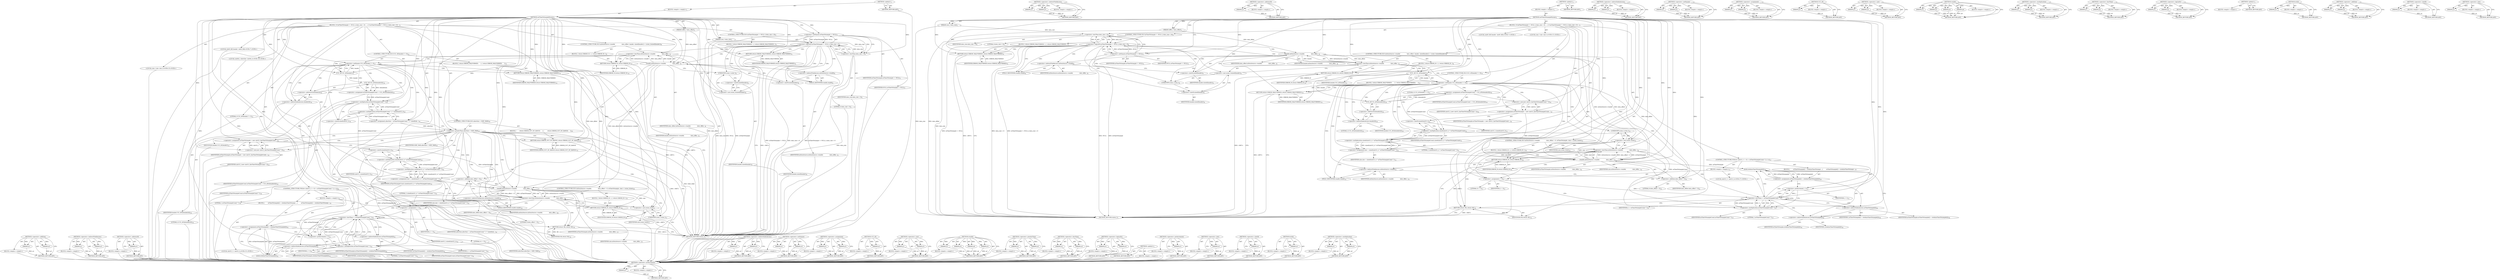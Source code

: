 digraph "&lt;operator&gt;.multiplication" {
vulnerable_205 [label=<(METHOD,&lt;operator&gt;.preIncrement)>];
vulnerable_206 [label=<(PARAM,p1)>];
vulnerable_207 [label=<(BLOCK,&lt;empty&gt;,&lt;empty&gt;)>];
vulnerable_208 [label=<(METHOD_RETURN,ANY)>];
vulnerable_159 [label=<(METHOD,&lt;operator&gt;.indirectFieldAccess)>];
vulnerable_160 [label=<(PARAM,p1)>];
vulnerable_161 [label=<(PARAM,p2)>];
vulnerable_162 [label=<(BLOCK,&lt;empty&gt;,&lt;empty&gt;)>];
vulnerable_163 [label=<(METHOD_RETURN,ANY)>];
vulnerable_182 [label=<(METHOD,&lt;operator&gt;.addressOf)>];
vulnerable_183 [label=<(PARAM,p1)>];
vulnerable_184 [label=<(BLOCK,&lt;empty&gt;,&lt;empty&gt;)>];
vulnerable_185 [label=<(METHOD_RETURN,ANY)>];
vulnerable_6 [label=<(METHOD,&lt;global&gt;)<SUB>1</SUB>>];
vulnerable_7 [label=<(BLOCK,&lt;empty&gt;,&lt;empty&gt;)<SUB>1</SUB>>];
vulnerable_8 [label=<(METHOD,setTimeToSampleParams)<SUB>1</SUB>>];
vulnerable_9 [label=<(PARAM,off64_t data_offset)<SUB>2</SUB>>];
vulnerable_10 [label=<(PARAM,size_t data_size)<SUB>2</SUB>>];
vulnerable_11 [label=<(BLOCK,{
 if (mTimeToSample != NULL || data_size &lt; 8) ...,{
 if (mTimeToSample != NULL || data_size &lt; 8) ...)<SUB>2</SUB>>];
vulnerable_12 [label=<(CONTROL_STRUCTURE,IF,if (mTimeToSample != NULL || data_size &lt; 8))<SUB>3</SUB>>];
vulnerable_13 [label=<(&lt;operator&gt;.logicalOr,mTimeToSample != NULL || data_size &lt; 8)<SUB>3</SUB>>];
vulnerable_14 [label=<(&lt;operator&gt;.notEquals,mTimeToSample != NULL)<SUB>3</SUB>>];
vulnerable_15 [label=<(IDENTIFIER,mTimeToSample,mTimeToSample != NULL)<SUB>3</SUB>>];
vulnerable_16 [label=<(IDENTIFIER,NULL,mTimeToSample != NULL)<SUB>3</SUB>>];
vulnerable_17 [label=<(&lt;operator&gt;.lessThan,data_size &lt; 8)<SUB>3</SUB>>];
vulnerable_18 [label=<(IDENTIFIER,data_size,data_size &lt; 8)<SUB>3</SUB>>];
vulnerable_19 [label=<(LITERAL,8,data_size &lt; 8)<SUB>3</SUB>>];
vulnerable_20 [label=<(BLOCK,{
 return ERROR_MALFORMED;
 },{
 return ERROR_MALFORMED;
 })<SUB>3</SUB>>];
vulnerable_21 [label=<(RETURN,return ERROR_MALFORMED;,return ERROR_MALFORMED;)<SUB>4</SUB>>];
vulnerable_22 [label=<(IDENTIFIER,ERROR_MALFORMED,return ERROR_MALFORMED;)<SUB>4</SUB>>];
vulnerable_23 [label="<(LOCAL,uint8_t[8] header: uint8_t[8])<SUB>7</SUB>>"];
vulnerable_24 [label=<(CONTROL_STRUCTURE,IF,if (mDataSource-&gt;readAt(
                data_offset, header, sizeof(header)) &lt; (ssize_t)sizeof(header)))<SUB>8</SUB>>];
vulnerable_25 [label=<(&lt;operator&gt;.lessThan,mDataSource-&gt;readAt(
                data_offse...)<SUB>8</SUB>>];
vulnerable_26 [label=<(readAt,mDataSource-&gt;readAt(
                data_offse...)<SUB>8</SUB>>];
vulnerable_27 [label=<(&lt;operator&gt;.indirectFieldAccess,mDataSource-&gt;readAt)<SUB>8</SUB>>];
vulnerable_28 [label=<(IDENTIFIER,mDataSource,mDataSource-&gt;readAt(
                data_offse...)<SUB>8</SUB>>];
vulnerable_29 [label=<(FIELD_IDENTIFIER,readAt,readAt)<SUB>8</SUB>>];
vulnerable_30 [label=<(IDENTIFIER,data_offset,mDataSource-&gt;readAt(
                data_offse...)<SUB>9</SUB>>];
vulnerable_31 [label=<(IDENTIFIER,header,mDataSource-&gt;readAt(
                data_offse...)<SUB>9</SUB>>];
vulnerable_32 [label=<(&lt;operator&gt;.sizeOf,sizeof(header))<SUB>9</SUB>>];
vulnerable_33 [label=<(IDENTIFIER,header,sizeof(header))<SUB>9</SUB>>];
vulnerable_34 [label=<(&lt;operator&gt;.cast,(ssize_t)sizeof(header))<SUB>9</SUB>>];
vulnerable_35 [label=<(UNKNOWN,ssize_t,ssize_t)<SUB>9</SUB>>];
vulnerable_36 [label=<(&lt;operator&gt;.sizeOf,sizeof(header))<SUB>9</SUB>>];
vulnerable_37 [label=<(IDENTIFIER,header,sizeof(header))<SUB>9</SUB>>];
vulnerable_38 [label=<(BLOCK,{
 return ERROR_IO;
 },{
 return ERROR_IO;
 })<SUB>9</SUB>>];
vulnerable_39 [label=<(RETURN,return ERROR_IO;,return ERROR_IO;)<SUB>10</SUB>>];
vulnerable_40 [label=<(IDENTIFIER,ERROR_IO,return ERROR_IO;)<SUB>10</SUB>>];
vulnerable_41 [label=<(CONTROL_STRUCTURE,IF,if (U32_AT(header) != 0))<SUB>13</SUB>>];
vulnerable_42 [label=<(&lt;operator&gt;.notEquals,U32_AT(header) != 0)<SUB>13</SUB>>];
vulnerable_43 [label=<(U32_AT,U32_AT(header))<SUB>13</SUB>>];
vulnerable_44 [label=<(IDENTIFIER,header,U32_AT(header))<SUB>13</SUB>>];
vulnerable_45 [label=<(LITERAL,0,U32_AT(header) != 0)<SUB>13</SUB>>];
vulnerable_46 [label=<(BLOCK,{
 return ERROR_MALFORMED;

     },{
 return ERROR_MALFORMED;

     })<SUB>13</SUB>>];
vulnerable_47 [label=<(RETURN,return ERROR_MALFORMED;,return ERROR_MALFORMED;)<SUB>14</SUB>>];
vulnerable_48 [label=<(IDENTIFIER,ERROR_MALFORMED,return ERROR_MALFORMED;)<SUB>14</SUB>>];
vulnerable_49 [label=<(&lt;operator&gt;.assignment,mTimeToSampleCount = U32_AT(&amp;header[4]))<SUB>18</SUB>>];
vulnerable_50 [label=<(IDENTIFIER,mTimeToSampleCount,mTimeToSampleCount = U32_AT(&amp;header[4]))<SUB>18</SUB>>];
vulnerable_51 [label=<(U32_AT,U32_AT(&amp;header[4]))<SUB>18</SUB>>];
vulnerable_52 [label=<(&lt;operator&gt;.addressOf,&amp;header[4])<SUB>18</SUB>>];
vulnerable_53 [label=<(&lt;operator&gt;.indirectIndexAccess,header[4])<SUB>18</SUB>>];
vulnerable_54 [label=<(IDENTIFIER,header,U32_AT(&amp;header[4]))<SUB>18</SUB>>];
vulnerable_55 [label=<(LITERAL,4,U32_AT(&amp;header[4]))<SUB>18</SUB>>];
vulnerable_56 [label=<(&lt;operator&gt;.assignment,mTimeToSample = new uint32_t[mTimeToSampleCount...)<SUB>19</SUB>>];
vulnerable_57 [label=<(IDENTIFIER,mTimeToSample,mTimeToSample = new uint32_t[mTimeToSampleCount...)<SUB>19</SUB>>];
vulnerable_58 [label=<(&lt;operator&gt;.new,new uint32_t[mTimeToSampleCount * 2])<SUB>19</SUB>>];
vulnerable_59 [label=<(IDENTIFIER,uint32_t,new uint32_t[mTimeToSampleCount * 2])<SUB>19</SUB>>];
vulnerable_60 [label="<(LOCAL,size_t size: size_t)<SUB>21</SUB>>"];
vulnerable_61 [label=<(&lt;operator&gt;.assignment,size = sizeof(uint32_t) * mTimeToSampleCount * 2)<SUB>21</SUB>>];
vulnerable_62 [label=<(IDENTIFIER,size,size = sizeof(uint32_t) * mTimeToSampleCount * 2)<SUB>21</SUB>>];
vulnerable_63 [label=<(&lt;operator&gt;.multiplication,sizeof(uint32_t) * mTimeToSampleCount * 2)<SUB>21</SUB>>];
vulnerable_64 [label=<(&lt;operator&gt;.multiplication,sizeof(uint32_t) * mTimeToSampleCount)<SUB>21</SUB>>];
vulnerable_65 [label=<(&lt;operator&gt;.sizeOf,sizeof(uint32_t))<SUB>21</SUB>>];
vulnerable_66 [label=<(IDENTIFIER,uint32_t,sizeof(uint32_t))<SUB>21</SUB>>];
vulnerable_67 [label=<(IDENTIFIER,mTimeToSampleCount,sizeof(uint32_t) * mTimeToSampleCount)<SUB>21</SUB>>];
vulnerable_68 [label=<(LITERAL,2,sizeof(uint32_t) * mTimeToSampleCount * 2)<SUB>21</SUB>>];
vulnerable_69 [label=<(CONTROL_STRUCTURE,IF,if (mDataSource-&gt;readAt(
                data_offset + 8, mTimeToSample, size) &lt; (ssize_t)size))<SUB>22</SUB>>];
vulnerable_70 [label=<(&lt;operator&gt;.lessThan,mDataSource-&gt;readAt(
                data_offse...)<SUB>22</SUB>>];
vulnerable_71 [label=<(readAt,mDataSource-&gt;readAt(
                data_offse...)<SUB>22</SUB>>];
vulnerable_72 [label=<(&lt;operator&gt;.indirectFieldAccess,mDataSource-&gt;readAt)<SUB>22</SUB>>];
vulnerable_73 [label=<(IDENTIFIER,mDataSource,mDataSource-&gt;readAt(
                data_offse...)<SUB>22</SUB>>];
vulnerable_74 [label=<(FIELD_IDENTIFIER,readAt,readAt)<SUB>22</SUB>>];
vulnerable_75 [label=<(&lt;operator&gt;.addition,data_offset + 8)<SUB>23</SUB>>];
vulnerable_76 [label=<(IDENTIFIER,data_offset,data_offset + 8)<SUB>23</SUB>>];
vulnerable_77 [label=<(LITERAL,8,data_offset + 8)<SUB>23</SUB>>];
vulnerable_78 [label=<(IDENTIFIER,mTimeToSample,mDataSource-&gt;readAt(
                data_offse...)<SUB>23</SUB>>];
vulnerable_79 [label=<(IDENTIFIER,size,mDataSource-&gt;readAt(
                data_offse...)<SUB>23</SUB>>];
vulnerable_80 [label=<(&lt;operator&gt;.cast,(ssize_t)size)<SUB>23</SUB>>];
vulnerable_81 [label=<(UNKNOWN,ssize_t,ssize_t)<SUB>23</SUB>>];
vulnerable_82 [label=<(IDENTIFIER,size,(ssize_t)size)<SUB>23</SUB>>];
vulnerable_83 [label=<(BLOCK,{
 return ERROR_IO;
 },{
 return ERROR_IO;
 })<SUB>23</SUB>>];
vulnerable_84 [label=<(RETURN,return ERROR_IO;,return ERROR_IO;)<SUB>24</SUB>>];
vulnerable_85 [label=<(IDENTIFIER,ERROR_IO,return ERROR_IO;)<SUB>24</SUB>>];
vulnerable_86 [label=<(CONTROL_STRUCTURE,FOR,for (uint32_t i = 0;i &lt; mTimeToSampleCount * 2;++i))<SUB>27</SUB>>];
vulnerable_87 [label=<(BLOCK,&lt;empty&gt;,&lt;empty&gt;)<SUB>27</SUB>>];
vulnerable_88 [label="<(LOCAL,uint32_t i: uint32_t)<SUB>27</SUB>>"];
vulnerable_89 [label=<(&lt;operator&gt;.assignment,i = 0)<SUB>27</SUB>>];
vulnerable_90 [label=<(IDENTIFIER,i,i = 0)<SUB>27</SUB>>];
vulnerable_91 [label=<(LITERAL,0,i = 0)<SUB>27</SUB>>];
vulnerable_92 [label=<(&lt;operator&gt;.lessThan,i &lt; mTimeToSampleCount * 2)<SUB>27</SUB>>];
vulnerable_93 [label=<(IDENTIFIER,i,i &lt; mTimeToSampleCount * 2)<SUB>27</SUB>>];
vulnerable_94 [label=<(&lt;operator&gt;.multiplication,mTimeToSampleCount * 2)<SUB>27</SUB>>];
vulnerable_95 [label=<(IDENTIFIER,mTimeToSampleCount,mTimeToSampleCount * 2)<SUB>27</SUB>>];
vulnerable_96 [label=<(LITERAL,2,mTimeToSampleCount * 2)<SUB>27</SUB>>];
vulnerable_97 [label=<(&lt;operator&gt;.preIncrement,++i)<SUB>27</SUB>>];
vulnerable_98 [label=<(IDENTIFIER,i,++i)<SUB>27</SUB>>];
vulnerable_99 [label=<(BLOCK,{
        mTimeToSample[i] = ntohl(mTimeToSampl...,{
        mTimeToSample[i] = ntohl(mTimeToSampl...)<SUB>27</SUB>>];
vulnerable_100 [label=<(&lt;operator&gt;.assignment,mTimeToSample[i] = ntohl(mTimeToSample[i]))<SUB>28</SUB>>];
vulnerable_101 [label=<(&lt;operator&gt;.indirectIndexAccess,mTimeToSample[i])<SUB>28</SUB>>];
vulnerable_102 [label=<(IDENTIFIER,mTimeToSample,mTimeToSample[i] = ntohl(mTimeToSample[i]))<SUB>28</SUB>>];
vulnerable_103 [label=<(IDENTIFIER,i,mTimeToSample[i] = ntohl(mTimeToSample[i]))<SUB>28</SUB>>];
vulnerable_104 [label=<(ntohl,ntohl(mTimeToSample[i]))<SUB>28</SUB>>];
vulnerable_105 [label=<(&lt;operator&gt;.indirectIndexAccess,mTimeToSample[i])<SUB>28</SUB>>];
vulnerable_106 [label=<(IDENTIFIER,mTimeToSample,ntohl(mTimeToSample[i]))<SUB>28</SUB>>];
vulnerable_107 [label=<(IDENTIFIER,i,ntohl(mTimeToSample[i]))<SUB>28</SUB>>];
vulnerable_108 [label=<(RETURN,return OK;,return OK;)<SUB>31</SUB>>];
vulnerable_109 [label=<(IDENTIFIER,OK,return OK;)<SUB>31</SUB>>];
vulnerable_110 [label=<(METHOD_RETURN,status_t)<SUB>1</SUB>>];
vulnerable_112 [label=<(METHOD_RETURN,ANY)<SUB>1</SUB>>];
vulnerable_186 [label=<(METHOD,&lt;operator&gt;.indirectIndexAccess)>];
vulnerable_187 [label=<(PARAM,p1)>];
vulnerable_188 [label=<(PARAM,p2)>];
vulnerable_189 [label=<(BLOCK,&lt;empty&gt;,&lt;empty&gt;)>];
vulnerable_190 [label=<(METHOD_RETURN,ANY)>];
vulnerable_142 [label=<(METHOD,&lt;operator&gt;.notEquals)>];
vulnerable_143 [label=<(PARAM,p1)>];
vulnerable_144 [label=<(PARAM,p2)>];
vulnerable_145 [label=<(BLOCK,&lt;empty&gt;,&lt;empty&gt;)>];
vulnerable_146 [label=<(METHOD_RETURN,ANY)>];
vulnerable_177 [label=<(METHOD,&lt;operator&gt;.assignment)>];
vulnerable_178 [label=<(PARAM,p1)>];
vulnerable_179 [label=<(PARAM,p2)>];
vulnerable_180 [label=<(BLOCK,&lt;empty&gt;,&lt;empty&gt;)>];
vulnerable_181 [label=<(METHOD_RETURN,ANY)>];
vulnerable_173 [label=<(METHOD,U32_AT)>];
vulnerable_174 [label=<(PARAM,p1)>];
vulnerable_175 [label=<(BLOCK,&lt;empty&gt;,&lt;empty&gt;)>];
vulnerable_176 [label=<(METHOD_RETURN,ANY)>];
vulnerable_168 [label=<(METHOD,&lt;operator&gt;.cast)>];
vulnerable_169 [label=<(PARAM,p1)>];
vulnerable_170 [label=<(PARAM,p2)>];
vulnerable_171 [label=<(BLOCK,&lt;empty&gt;,&lt;empty&gt;)>];
vulnerable_172 [label=<(METHOD_RETURN,ANY)>];
vulnerable_152 [label=<(METHOD,readAt)>];
vulnerable_153 [label=<(PARAM,p1)>];
vulnerable_154 [label=<(PARAM,p2)>];
vulnerable_155 [label=<(PARAM,p3)>];
vulnerable_156 [label=<(PARAM,p4)>];
vulnerable_157 [label=<(BLOCK,&lt;empty&gt;,&lt;empty&gt;)>];
vulnerable_158 [label=<(METHOD_RETURN,ANY)>];
vulnerable_195 [label=<(METHOD,&lt;operator&gt;.multiplication)>];
vulnerable_196 [label=<(PARAM,p1)>];
vulnerable_197 [label=<(PARAM,p2)>];
vulnerable_198 [label=<(BLOCK,&lt;empty&gt;,&lt;empty&gt;)>];
vulnerable_199 [label=<(METHOD_RETURN,ANY)>];
vulnerable_147 [label=<(METHOD,&lt;operator&gt;.lessThan)>];
vulnerable_148 [label=<(PARAM,p1)>];
vulnerable_149 [label=<(PARAM,p2)>];
vulnerable_150 [label=<(BLOCK,&lt;empty&gt;,&lt;empty&gt;)>];
vulnerable_151 [label=<(METHOD_RETURN,ANY)>];
vulnerable_137 [label=<(METHOD,&lt;operator&gt;.logicalOr)>];
vulnerable_138 [label=<(PARAM,p1)>];
vulnerable_139 [label=<(PARAM,p2)>];
vulnerable_140 [label=<(BLOCK,&lt;empty&gt;,&lt;empty&gt;)>];
vulnerable_141 [label=<(METHOD_RETURN,ANY)>];
vulnerable_131 [label=<(METHOD,&lt;global&gt;)<SUB>1</SUB>>];
vulnerable_132 [label=<(BLOCK,&lt;empty&gt;,&lt;empty&gt;)>];
vulnerable_133 [label=<(METHOD_RETURN,ANY)>];
vulnerable_209 [label=<(METHOD,ntohl)>];
vulnerable_210 [label=<(PARAM,p1)>];
vulnerable_211 [label=<(BLOCK,&lt;empty&gt;,&lt;empty&gt;)>];
vulnerable_212 [label=<(METHOD_RETURN,ANY)>];
vulnerable_200 [label=<(METHOD,&lt;operator&gt;.addition)>];
vulnerable_201 [label=<(PARAM,p1)>];
vulnerable_202 [label=<(PARAM,p2)>];
vulnerable_203 [label=<(BLOCK,&lt;empty&gt;,&lt;empty&gt;)>];
vulnerable_204 [label=<(METHOD_RETURN,ANY)>];
vulnerable_164 [label=<(METHOD,&lt;operator&gt;.sizeOf)>];
vulnerable_165 [label=<(PARAM,p1)>];
vulnerable_166 [label=<(BLOCK,&lt;empty&gt;,&lt;empty&gt;)>];
vulnerable_167 [label=<(METHOD_RETURN,ANY)>];
vulnerable_191 [label=<(METHOD,&lt;operator&gt;.new)>];
vulnerable_192 [label=<(PARAM,p1)>];
vulnerable_193 [label=<(BLOCK,&lt;empty&gt;,&lt;empty&gt;)>];
vulnerable_194 [label=<(METHOD_RETURN,ANY)>];
fixed_223 [label=<(METHOD,&lt;operator&gt;.addition)>];
fixed_224 [label=<(PARAM,p1)>];
fixed_225 [label=<(PARAM,p2)>];
fixed_226 [label=<(BLOCK,&lt;empty&gt;,&lt;empty&gt;)>];
fixed_227 [label=<(METHOD_RETURN,ANY)>];
fixed_177 [label=<(METHOD,&lt;operator&gt;.indirectFieldAccess)>];
fixed_178 [label=<(PARAM,p1)>];
fixed_179 [label=<(PARAM,p2)>];
fixed_180 [label=<(BLOCK,&lt;empty&gt;,&lt;empty&gt;)>];
fixed_181 [label=<(METHOD_RETURN,ANY)>];
fixed_200 [label=<(METHOD,&lt;operator&gt;.addressOf)>];
fixed_201 [label=<(PARAM,p1)>];
fixed_202 [label=<(BLOCK,&lt;empty&gt;,&lt;empty&gt;)>];
fixed_203 [label=<(METHOD_RETURN,ANY)>];
fixed_6 [label=<(METHOD,&lt;global&gt;)<SUB>1</SUB>>];
fixed_7 [label=<(BLOCK,&lt;empty&gt;,&lt;empty&gt;)<SUB>1</SUB>>];
fixed_8 [label=<(METHOD,setTimeToSampleParams)<SUB>1</SUB>>];
fixed_9 [label=<(PARAM,off64_t data_offset)<SUB>2</SUB>>];
fixed_10 [label=<(PARAM,size_t data_size)<SUB>2</SUB>>];
fixed_11 [label=<(BLOCK,{
 if (mTimeToSample != NULL || data_size &lt; 8) ...,{
 if (mTimeToSample != NULL || data_size &lt; 8) ...)<SUB>2</SUB>>];
fixed_12 [label=<(CONTROL_STRUCTURE,IF,if (mTimeToSample != NULL || data_size &lt; 8))<SUB>3</SUB>>];
fixed_13 [label=<(&lt;operator&gt;.logicalOr,mTimeToSample != NULL || data_size &lt; 8)<SUB>3</SUB>>];
fixed_14 [label=<(&lt;operator&gt;.notEquals,mTimeToSample != NULL)<SUB>3</SUB>>];
fixed_15 [label=<(IDENTIFIER,mTimeToSample,mTimeToSample != NULL)<SUB>3</SUB>>];
fixed_16 [label=<(IDENTIFIER,NULL,mTimeToSample != NULL)<SUB>3</SUB>>];
fixed_17 [label=<(&lt;operator&gt;.lessThan,data_size &lt; 8)<SUB>3</SUB>>];
fixed_18 [label=<(IDENTIFIER,data_size,data_size &lt; 8)<SUB>3</SUB>>];
fixed_19 [label=<(LITERAL,8,data_size &lt; 8)<SUB>3</SUB>>];
fixed_20 [label=<(BLOCK,{
 return ERROR_MALFORMED;
 },{
 return ERROR_MALFORMED;
 })<SUB>3</SUB>>];
fixed_21 [label=<(RETURN,return ERROR_MALFORMED;,return ERROR_MALFORMED;)<SUB>4</SUB>>];
fixed_22 [label=<(IDENTIFIER,ERROR_MALFORMED,return ERROR_MALFORMED;)<SUB>4</SUB>>];
fixed_23 [label="<(LOCAL,uint8_t[8] header: uint8_t[8])<SUB>7</SUB>>"];
fixed_24 [label=<(CONTROL_STRUCTURE,IF,if (mDataSource-&gt;readAt(
                data_offset, header, sizeof(header)) &lt; (ssize_t)sizeof(header)))<SUB>8</SUB>>];
fixed_25 [label=<(&lt;operator&gt;.lessThan,mDataSource-&gt;readAt(
                data_offse...)<SUB>8</SUB>>];
fixed_26 [label=<(readAt,mDataSource-&gt;readAt(
                data_offse...)<SUB>8</SUB>>];
fixed_27 [label=<(&lt;operator&gt;.indirectFieldAccess,mDataSource-&gt;readAt)<SUB>8</SUB>>];
fixed_28 [label=<(IDENTIFIER,mDataSource,mDataSource-&gt;readAt(
                data_offse...)<SUB>8</SUB>>];
fixed_29 [label=<(FIELD_IDENTIFIER,readAt,readAt)<SUB>8</SUB>>];
fixed_30 [label=<(IDENTIFIER,data_offset,mDataSource-&gt;readAt(
                data_offse...)<SUB>9</SUB>>];
fixed_31 [label=<(IDENTIFIER,header,mDataSource-&gt;readAt(
                data_offse...)<SUB>9</SUB>>];
fixed_32 [label=<(&lt;operator&gt;.sizeOf,sizeof(header))<SUB>9</SUB>>];
fixed_33 [label=<(IDENTIFIER,header,sizeof(header))<SUB>9</SUB>>];
fixed_34 [label=<(&lt;operator&gt;.cast,(ssize_t)sizeof(header))<SUB>9</SUB>>];
fixed_35 [label=<(UNKNOWN,ssize_t,ssize_t)<SUB>9</SUB>>];
fixed_36 [label=<(&lt;operator&gt;.sizeOf,sizeof(header))<SUB>9</SUB>>];
fixed_37 [label=<(IDENTIFIER,header,sizeof(header))<SUB>9</SUB>>];
fixed_38 [label=<(BLOCK,{
 return ERROR_IO;
 },{
 return ERROR_IO;
 })<SUB>9</SUB>>];
fixed_39 [label=<(RETURN,return ERROR_IO;,return ERROR_IO;)<SUB>10</SUB>>];
fixed_40 [label=<(IDENTIFIER,ERROR_IO,return ERROR_IO;)<SUB>10</SUB>>];
fixed_41 [label=<(CONTROL_STRUCTURE,IF,if (U32_AT(header) != 0))<SUB>13</SUB>>];
fixed_42 [label=<(&lt;operator&gt;.notEquals,U32_AT(header) != 0)<SUB>13</SUB>>];
fixed_43 [label=<(U32_AT,U32_AT(header))<SUB>13</SUB>>];
fixed_44 [label=<(IDENTIFIER,header,U32_AT(header))<SUB>13</SUB>>];
fixed_45 [label=<(LITERAL,0,U32_AT(header) != 0)<SUB>13</SUB>>];
fixed_46 [label=<(BLOCK,{
 return ERROR_MALFORMED;

     },{
 return ERROR_MALFORMED;

     })<SUB>13</SUB>>];
fixed_47 [label=<(RETURN,return ERROR_MALFORMED;,return ERROR_MALFORMED;)<SUB>14</SUB>>];
fixed_48 [label=<(IDENTIFIER,ERROR_MALFORMED,return ERROR_MALFORMED;)<SUB>14</SUB>>];
fixed_49 [label=<(&lt;operator&gt;.assignment,mTimeToSampleCount = U32_AT(&amp;header[4]))<SUB>18</SUB>>];
fixed_50 [label=<(IDENTIFIER,mTimeToSampleCount,mTimeToSampleCount = U32_AT(&amp;header[4]))<SUB>18</SUB>>];
fixed_51 [label=<(U32_AT,U32_AT(&amp;header[4]))<SUB>18</SUB>>];
fixed_52 [label=<(&lt;operator&gt;.addressOf,&amp;header[4])<SUB>18</SUB>>];
fixed_53 [label=<(&lt;operator&gt;.indirectIndexAccess,header[4])<SUB>18</SUB>>];
fixed_54 [label=<(IDENTIFIER,header,U32_AT(&amp;header[4]))<SUB>18</SUB>>];
fixed_55 [label=<(LITERAL,4,U32_AT(&amp;header[4]))<SUB>18</SUB>>];
fixed_56 [label="<(LOCAL,uint64_t allocSize: uint64_t)<SUB>19</SUB>>"];
fixed_57 [label=<(&lt;operator&gt;.assignment,allocSize = mTimeToSampleCount * 2 * sizeof(uin...)<SUB>19</SUB>>];
fixed_58 [label=<(IDENTIFIER,allocSize,allocSize = mTimeToSampleCount * 2 * sizeof(uin...)<SUB>19</SUB>>];
fixed_59 [label=<(&lt;operator&gt;.multiplication,mTimeToSampleCount * 2 * sizeof(uint32_t))<SUB>19</SUB>>];
fixed_60 [label=<(&lt;operator&gt;.multiplication,mTimeToSampleCount * 2)<SUB>19</SUB>>];
fixed_61 [label=<(IDENTIFIER,mTimeToSampleCount,mTimeToSampleCount * 2)<SUB>19</SUB>>];
fixed_62 [label=<(LITERAL,2,mTimeToSampleCount * 2)<SUB>19</SUB>>];
fixed_63 [label=<(&lt;operator&gt;.sizeOf,sizeof(uint32_t))<SUB>19</SUB>>];
fixed_64 [label=<(IDENTIFIER,uint32_t,sizeof(uint32_t))<SUB>19</SUB>>];
fixed_65 [label=<(CONTROL_STRUCTURE,IF,if (allocSize &gt; SIZE_MAX))<SUB>20</SUB>>];
fixed_66 [label=<(&lt;operator&gt;.greaterThan,allocSize &gt; SIZE_MAX)<SUB>20</SUB>>];
fixed_67 [label=<(IDENTIFIER,allocSize,allocSize &gt; SIZE_MAX)<SUB>20</SUB>>];
fixed_68 [label=<(IDENTIFIER,SIZE_MAX,allocSize &gt; SIZE_MAX)<SUB>20</SUB>>];
fixed_69 [label=<(BLOCK,{
        return ERROR_OUT_OF_RANGE;
    },{
        return ERROR_OUT_OF_RANGE;
    })<SUB>20</SUB>>];
fixed_70 [label=<(RETURN,return ERROR_OUT_OF_RANGE;,return ERROR_OUT_OF_RANGE;)<SUB>21</SUB>>];
fixed_71 [label=<(IDENTIFIER,ERROR_OUT_OF_RANGE,return ERROR_OUT_OF_RANGE;)<SUB>21</SUB>>];
fixed_72 [label=<(&lt;operator&gt;.assignment,mTimeToSample = new uint32_t[mTimeToSampleCount...)<SUB>23</SUB>>];
fixed_73 [label=<(IDENTIFIER,mTimeToSample,mTimeToSample = new uint32_t[mTimeToSampleCount...)<SUB>23</SUB>>];
fixed_74 [label=<(&lt;operator&gt;.new,new uint32_t[mTimeToSampleCount * 2])<SUB>23</SUB>>];
fixed_75 [label=<(IDENTIFIER,uint32_t,new uint32_t[mTimeToSampleCount * 2])<SUB>23</SUB>>];
fixed_76 [label="<(LOCAL,size_t size: size_t)<SUB>25</SUB>>"];
fixed_77 [label=<(&lt;operator&gt;.assignment,size = sizeof(uint32_t) * mTimeToSampleCount * 2)<SUB>25</SUB>>];
fixed_78 [label=<(IDENTIFIER,size,size = sizeof(uint32_t) * mTimeToSampleCount * 2)<SUB>25</SUB>>];
fixed_79 [label=<(&lt;operator&gt;.multiplication,sizeof(uint32_t) * mTimeToSampleCount * 2)<SUB>25</SUB>>];
fixed_80 [label=<(&lt;operator&gt;.multiplication,sizeof(uint32_t) * mTimeToSampleCount)<SUB>25</SUB>>];
fixed_81 [label=<(&lt;operator&gt;.sizeOf,sizeof(uint32_t))<SUB>25</SUB>>];
fixed_82 [label=<(IDENTIFIER,uint32_t,sizeof(uint32_t))<SUB>25</SUB>>];
fixed_83 [label=<(IDENTIFIER,mTimeToSampleCount,sizeof(uint32_t) * mTimeToSampleCount)<SUB>25</SUB>>];
fixed_84 [label=<(LITERAL,2,sizeof(uint32_t) * mTimeToSampleCount * 2)<SUB>25</SUB>>];
fixed_85 [label=<(CONTROL_STRUCTURE,IF,if (mDataSource-&gt;readAt(
                data_offset + 8, mTimeToSample, size) &lt; (ssize_t)size))<SUB>26</SUB>>];
fixed_86 [label=<(&lt;operator&gt;.lessThan,mDataSource-&gt;readAt(
                data_offse...)<SUB>26</SUB>>];
fixed_87 [label=<(readAt,mDataSource-&gt;readAt(
                data_offse...)<SUB>26</SUB>>];
fixed_88 [label=<(&lt;operator&gt;.indirectFieldAccess,mDataSource-&gt;readAt)<SUB>26</SUB>>];
fixed_89 [label=<(IDENTIFIER,mDataSource,mDataSource-&gt;readAt(
                data_offse...)<SUB>26</SUB>>];
fixed_90 [label=<(FIELD_IDENTIFIER,readAt,readAt)<SUB>26</SUB>>];
fixed_91 [label=<(&lt;operator&gt;.addition,data_offset + 8)<SUB>27</SUB>>];
fixed_92 [label=<(IDENTIFIER,data_offset,data_offset + 8)<SUB>27</SUB>>];
fixed_93 [label=<(LITERAL,8,data_offset + 8)<SUB>27</SUB>>];
fixed_94 [label=<(IDENTIFIER,mTimeToSample,mDataSource-&gt;readAt(
                data_offse...)<SUB>27</SUB>>];
fixed_95 [label=<(IDENTIFIER,size,mDataSource-&gt;readAt(
                data_offse...)<SUB>27</SUB>>];
fixed_96 [label=<(&lt;operator&gt;.cast,(ssize_t)size)<SUB>27</SUB>>];
fixed_97 [label=<(UNKNOWN,ssize_t,ssize_t)<SUB>27</SUB>>];
fixed_98 [label=<(IDENTIFIER,size,(ssize_t)size)<SUB>27</SUB>>];
fixed_99 [label=<(BLOCK,{
 return ERROR_IO;
 },{
 return ERROR_IO;
 })<SUB>27</SUB>>];
fixed_100 [label=<(RETURN,return ERROR_IO;,return ERROR_IO;)<SUB>28</SUB>>];
fixed_101 [label=<(IDENTIFIER,ERROR_IO,return ERROR_IO;)<SUB>28</SUB>>];
fixed_102 [label=<(CONTROL_STRUCTURE,FOR,for (uint32_t i = 0;i &lt; mTimeToSampleCount * 2;++i))<SUB>31</SUB>>];
fixed_103 [label=<(BLOCK,&lt;empty&gt;,&lt;empty&gt;)<SUB>31</SUB>>];
fixed_104 [label="<(LOCAL,uint32_t i: uint32_t)<SUB>31</SUB>>"];
fixed_105 [label=<(&lt;operator&gt;.assignment,i = 0)<SUB>31</SUB>>];
fixed_106 [label=<(IDENTIFIER,i,i = 0)<SUB>31</SUB>>];
fixed_107 [label=<(LITERAL,0,i = 0)<SUB>31</SUB>>];
fixed_108 [label=<(&lt;operator&gt;.lessThan,i &lt; mTimeToSampleCount * 2)<SUB>31</SUB>>];
fixed_109 [label=<(IDENTIFIER,i,i &lt; mTimeToSampleCount * 2)<SUB>31</SUB>>];
fixed_110 [label=<(&lt;operator&gt;.multiplication,mTimeToSampleCount * 2)<SUB>31</SUB>>];
fixed_111 [label=<(IDENTIFIER,mTimeToSampleCount,mTimeToSampleCount * 2)<SUB>31</SUB>>];
fixed_112 [label=<(LITERAL,2,mTimeToSampleCount * 2)<SUB>31</SUB>>];
fixed_113 [label=<(&lt;operator&gt;.preIncrement,++i)<SUB>31</SUB>>];
fixed_114 [label=<(IDENTIFIER,i,++i)<SUB>31</SUB>>];
fixed_115 [label=<(BLOCK,{
        mTimeToSample[i] = ntohl(mTimeToSampl...,{
        mTimeToSample[i] = ntohl(mTimeToSampl...)<SUB>31</SUB>>];
fixed_116 [label=<(&lt;operator&gt;.assignment,mTimeToSample[i] = ntohl(mTimeToSample[i]))<SUB>32</SUB>>];
fixed_117 [label=<(&lt;operator&gt;.indirectIndexAccess,mTimeToSample[i])<SUB>32</SUB>>];
fixed_118 [label=<(IDENTIFIER,mTimeToSample,mTimeToSample[i] = ntohl(mTimeToSample[i]))<SUB>32</SUB>>];
fixed_119 [label=<(IDENTIFIER,i,mTimeToSample[i] = ntohl(mTimeToSample[i]))<SUB>32</SUB>>];
fixed_120 [label=<(ntohl,ntohl(mTimeToSample[i]))<SUB>32</SUB>>];
fixed_121 [label=<(&lt;operator&gt;.indirectIndexAccess,mTimeToSample[i])<SUB>32</SUB>>];
fixed_122 [label=<(IDENTIFIER,mTimeToSample,ntohl(mTimeToSample[i]))<SUB>32</SUB>>];
fixed_123 [label=<(IDENTIFIER,i,ntohl(mTimeToSample[i]))<SUB>32</SUB>>];
fixed_124 [label=<(RETURN,return OK;,return OK;)<SUB>35</SUB>>];
fixed_125 [label=<(IDENTIFIER,OK,return OK;)<SUB>35</SUB>>];
fixed_126 [label=<(METHOD_RETURN,status_t)<SUB>1</SUB>>];
fixed_128 [label=<(METHOD_RETURN,ANY)<SUB>1</SUB>>];
fixed_204 [label=<(METHOD,&lt;operator&gt;.indirectIndexAccess)>];
fixed_205 [label=<(PARAM,p1)>];
fixed_206 [label=<(PARAM,p2)>];
fixed_207 [label=<(BLOCK,&lt;empty&gt;,&lt;empty&gt;)>];
fixed_208 [label=<(METHOD_RETURN,ANY)>];
fixed_160 [label=<(METHOD,&lt;operator&gt;.notEquals)>];
fixed_161 [label=<(PARAM,p1)>];
fixed_162 [label=<(PARAM,p2)>];
fixed_163 [label=<(BLOCK,&lt;empty&gt;,&lt;empty&gt;)>];
fixed_164 [label=<(METHOD_RETURN,ANY)>];
fixed_195 [label=<(METHOD,&lt;operator&gt;.assignment)>];
fixed_196 [label=<(PARAM,p1)>];
fixed_197 [label=<(PARAM,p2)>];
fixed_198 [label=<(BLOCK,&lt;empty&gt;,&lt;empty&gt;)>];
fixed_199 [label=<(METHOD_RETURN,ANY)>];
fixed_191 [label=<(METHOD,U32_AT)>];
fixed_192 [label=<(PARAM,p1)>];
fixed_193 [label=<(BLOCK,&lt;empty&gt;,&lt;empty&gt;)>];
fixed_194 [label=<(METHOD_RETURN,ANY)>];
fixed_186 [label=<(METHOD,&lt;operator&gt;.cast)>];
fixed_187 [label=<(PARAM,p1)>];
fixed_188 [label=<(PARAM,p2)>];
fixed_189 [label=<(BLOCK,&lt;empty&gt;,&lt;empty&gt;)>];
fixed_190 [label=<(METHOD_RETURN,ANY)>];
fixed_170 [label=<(METHOD,readAt)>];
fixed_171 [label=<(PARAM,p1)>];
fixed_172 [label=<(PARAM,p2)>];
fixed_173 [label=<(PARAM,p3)>];
fixed_174 [label=<(PARAM,p4)>];
fixed_175 [label=<(BLOCK,&lt;empty&gt;,&lt;empty&gt;)>];
fixed_176 [label=<(METHOD_RETURN,ANY)>];
fixed_214 [label=<(METHOD,&lt;operator&gt;.greaterThan)>];
fixed_215 [label=<(PARAM,p1)>];
fixed_216 [label=<(PARAM,p2)>];
fixed_217 [label=<(BLOCK,&lt;empty&gt;,&lt;empty&gt;)>];
fixed_218 [label=<(METHOD_RETURN,ANY)>];
fixed_165 [label=<(METHOD,&lt;operator&gt;.lessThan)>];
fixed_166 [label=<(PARAM,p1)>];
fixed_167 [label=<(PARAM,p2)>];
fixed_168 [label=<(BLOCK,&lt;empty&gt;,&lt;empty&gt;)>];
fixed_169 [label=<(METHOD_RETURN,ANY)>];
fixed_155 [label=<(METHOD,&lt;operator&gt;.logicalOr)>];
fixed_156 [label=<(PARAM,p1)>];
fixed_157 [label=<(PARAM,p2)>];
fixed_158 [label=<(BLOCK,&lt;empty&gt;,&lt;empty&gt;)>];
fixed_159 [label=<(METHOD_RETURN,ANY)>];
fixed_149 [label=<(METHOD,&lt;global&gt;)<SUB>1</SUB>>];
fixed_150 [label=<(BLOCK,&lt;empty&gt;,&lt;empty&gt;)>];
fixed_151 [label=<(METHOD_RETURN,ANY)>];
fixed_228 [label=<(METHOD,&lt;operator&gt;.preIncrement)>];
fixed_229 [label=<(PARAM,p1)>];
fixed_230 [label=<(BLOCK,&lt;empty&gt;,&lt;empty&gt;)>];
fixed_231 [label=<(METHOD_RETURN,ANY)>];
fixed_219 [label=<(METHOD,&lt;operator&gt;.new)>];
fixed_220 [label=<(PARAM,p1)>];
fixed_221 [label=<(BLOCK,&lt;empty&gt;,&lt;empty&gt;)>];
fixed_222 [label=<(METHOD_RETURN,ANY)>];
fixed_182 [label=<(METHOD,&lt;operator&gt;.sizeOf)>];
fixed_183 [label=<(PARAM,p1)>];
fixed_184 [label=<(BLOCK,&lt;empty&gt;,&lt;empty&gt;)>];
fixed_185 [label=<(METHOD_RETURN,ANY)>];
fixed_232 [label=<(METHOD,ntohl)>];
fixed_233 [label=<(PARAM,p1)>];
fixed_234 [label=<(BLOCK,&lt;empty&gt;,&lt;empty&gt;)>];
fixed_235 [label=<(METHOD_RETURN,ANY)>];
fixed_209 [label=<(METHOD,&lt;operator&gt;.multiplication)>];
fixed_210 [label=<(PARAM,p1)>];
fixed_211 [label=<(PARAM,p2)>];
fixed_212 [label=<(BLOCK,&lt;empty&gt;,&lt;empty&gt;)>];
fixed_213 [label=<(METHOD_RETURN,ANY)>];
vulnerable_205 -> vulnerable_206  [key=0, label="AST: "];
vulnerable_205 -> vulnerable_206  [key=1, label="DDG: "];
vulnerable_205 -> vulnerable_207  [key=0, label="AST: "];
vulnerable_205 -> vulnerable_208  [key=0, label="AST: "];
vulnerable_205 -> vulnerable_208  [key=1, label="CFG: "];
vulnerable_206 -> vulnerable_208  [key=0, label="DDG: p1"];
vulnerable_159 -> vulnerable_160  [key=0, label="AST: "];
vulnerable_159 -> vulnerable_160  [key=1, label="DDG: "];
vulnerable_159 -> vulnerable_162  [key=0, label="AST: "];
vulnerable_159 -> vulnerable_161  [key=0, label="AST: "];
vulnerable_159 -> vulnerable_161  [key=1, label="DDG: "];
vulnerable_159 -> vulnerable_163  [key=0, label="AST: "];
vulnerable_159 -> vulnerable_163  [key=1, label="CFG: "];
vulnerable_160 -> vulnerable_163  [key=0, label="DDG: p1"];
vulnerable_161 -> vulnerable_163  [key=0, label="DDG: p2"];
vulnerable_182 -> vulnerable_183  [key=0, label="AST: "];
vulnerable_182 -> vulnerable_183  [key=1, label="DDG: "];
vulnerable_182 -> vulnerable_184  [key=0, label="AST: "];
vulnerable_182 -> vulnerable_185  [key=0, label="AST: "];
vulnerable_182 -> vulnerable_185  [key=1, label="CFG: "];
vulnerable_183 -> vulnerable_185  [key=0, label="DDG: p1"];
vulnerable_6 -> vulnerable_7  [key=0, label="AST: "];
vulnerable_6 -> vulnerable_112  [key=0, label="AST: "];
vulnerable_6 -> vulnerable_112  [key=1, label="CFG: "];
vulnerable_7 -> vulnerable_8  [key=0, label="AST: "];
vulnerable_8 -> vulnerable_9  [key=0, label="AST: "];
vulnerable_8 -> vulnerable_9  [key=1, label="DDG: "];
vulnerable_8 -> vulnerable_10  [key=0, label="AST: "];
vulnerable_8 -> vulnerable_10  [key=1, label="DDG: "];
vulnerable_8 -> vulnerable_11  [key=0, label="AST: "];
vulnerable_8 -> vulnerable_110  [key=0, label="AST: "];
vulnerable_8 -> vulnerable_14  [key=0, label="CFG: "];
vulnerable_8 -> vulnerable_14  [key=1, label="DDG: "];
vulnerable_8 -> vulnerable_108  [key=0, label="DDG: "];
vulnerable_8 -> vulnerable_109  [key=0, label="DDG: "];
vulnerable_8 -> vulnerable_21  [key=0, label="DDG: "];
vulnerable_8 -> vulnerable_39  [key=0, label="DDG: "];
vulnerable_8 -> vulnerable_42  [key=0, label="DDG: "];
vulnerable_8 -> vulnerable_47  [key=0, label="DDG: "];
vulnerable_8 -> vulnerable_58  [key=0, label="DDG: "];
vulnerable_8 -> vulnerable_63  [key=0, label="DDG: "];
vulnerable_8 -> vulnerable_70  [key=0, label="DDG: "];
vulnerable_8 -> vulnerable_84  [key=0, label="DDG: "];
vulnerable_8 -> vulnerable_89  [key=0, label="DDG: "];
vulnerable_8 -> vulnerable_92  [key=0, label="DDG: "];
vulnerable_8 -> vulnerable_97  [key=0, label="DDG: "];
vulnerable_8 -> vulnerable_17  [key=0, label="DDG: "];
vulnerable_8 -> vulnerable_22  [key=0, label="DDG: "];
vulnerable_8 -> vulnerable_26  [key=0, label="DDG: "];
vulnerable_8 -> vulnerable_40  [key=0, label="DDG: "];
vulnerable_8 -> vulnerable_43  [key=0, label="DDG: "];
vulnerable_8 -> vulnerable_48  [key=0, label="DDG: "];
vulnerable_8 -> vulnerable_64  [key=0, label="DDG: "];
vulnerable_8 -> vulnerable_71  [key=0, label="DDG: "];
vulnerable_8 -> vulnerable_80  [key=0, label="DDG: "];
vulnerable_8 -> vulnerable_85  [key=0, label="DDG: "];
vulnerable_8 -> vulnerable_94  [key=0, label="DDG: "];
vulnerable_8 -> vulnerable_75  [key=0, label="DDG: "];
vulnerable_9 -> vulnerable_110  [key=0, label="DDG: data_offset"];
vulnerable_9 -> vulnerable_26  [key=0, label="DDG: data_offset"];
vulnerable_10 -> vulnerable_110  [key=0, label="DDG: data_size"];
vulnerable_10 -> vulnerable_17  [key=0, label="DDG: data_size"];
vulnerable_11 -> vulnerable_12  [key=0, label="AST: "];
vulnerable_11 -> vulnerable_23  [key=0, label="AST: "];
vulnerable_11 -> vulnerable_24  [key=0, label="AST: "];
vulnerable_11 -> vulnerable_41  [key=0, label="AST: "];
vulnerable_11 -> vulnerable_49  [key=0, label="AST: "];
vulnerable_11 -> vulnerable_56  [key=0, label="AST: "];
vulnerable_11 -> vulnerable_60  [key=0, label="AST: "];
vulnerable_11 -> vulnerable_61  [key=0, label="AST: "];
vulnerable_11 -> vulnerable_69  [key=0, label="AST: "];
vulnerable_11 -> vulnerable_86  [key=0, label="AST: "];
vulnerable_11 -> vulnerable_108  [key=0, label="AST: "];
vulnerable_12 -> vulnerable_13  [key=0, label="AST: "];
vulnerable_12 -> vulnerable_20  [key=0, label="AST: "];
vulnerable_13 -> vulnerable_14  [key=0, label="AST: "];
vulnerable_13 -> vulnerable_17  [key=0, label="AST: "];
vulnerable_13 -> vulnerable_21  [key=0, label="CFG: "];
vulnerable_13 -> vulnerable_21  [key=1, label="CDG: "];
vulnerable_13 -> vulnerable_29  [key=0, label="CFG: "];
vulnerable_13 -> vulnerable_29  [key=1, label="CDG: "];
vulnerable_13 -> vulnerable_110  [key=0, label="DDG: mTimeToSample != NULL"];
vulnerable_13 -> vulnerable_110  [key=1, label="DDG: data_size &lt; 8"];
vulnerable_13 -> vulnerable_110  [key=2, label="DDG: mTimeToSample != NULL || data_size &lt; 8"];
vulnerable_13 -> vulnerable_34  [key=0, label="CDG: "];
vulnerable_13 -> vulnerable_32  [key=0, label="CDG: "];
vulnerable_13 -> vulnerable_26  [key=0, label="CDG: "];
vulnerable_13 -> vulnerable_25  [key=0, label="CDG: "];
vulnerable_13 -> vulnerable_27  [key=0, label="CDG: "];
vulnerable_13 -> vulnerable_35  [key=0, label="CDG: "];
vulnerable_13 -> vulnerable_36  [key=0, label="CDG: "];
vulnerable_14 -> vulnerable_15  [key=0, label="AST: "];
vulnerable_14 -> vulnerable_16  [key=0, label="AST: "];
vulnerable_14 -> vulnerable_13  [key=0, label="CFG: "];
vulnerable_14 -> vulnerable_13  [key=1, label="DDG: mTimeToSample"];
vulnerable_14 -> vulnerable_13  [key=2, label="DDG: NULL"];
vulnerable_14 -> vulnerable_17  [key=0, label="CFG: "];
vulnerable_14 -> vulnerable_17  [key=1, label="CDG: "];
vulnerable_14 -> vulnerable_110  [key=0, label="DDG: mTimeToSample"];
vulnerable_14 -> vulnerable_110  [key=1, label="DDG: NULL"];
vulnerable_17 -> vulnerable_18  [key=0, label="AST: "];
vulnerable_17 -> vulnerable_19  [key=0, label="AST: "];
vulnerable_17 -> vulnerable_13  [key=0, label="CFG: "];
vulnerable_17 -> vulnerable_13  [key=1, label="DDG: data_size"];
vulnerable_17 -> vulnerable_13  [key=2, label="DDG: 8"];
vulnerable_17 -> vulnerable_110  [key=0, label="DDG: data_size"];
vulnerable_20 -> vulnerable_21  [key=0, label="AST: "];
vulnerable_21 -> vulnerable_22  [key=0, label="AST: "];
vulnerable_21 -> vulnerable_110  [key=0, label="CFG: "];
vulnerable_21 -> vulnerable_110  [key=1, label="DDG: &lt;RET&gt;"];
vulnerable_22 -> vulnerable_21  [key=0, label="DDG: ERROR_MALFORMED"];
vulnerable_24 -> vulnerable_25  [key=0, label="AST: "];
vulnerable_24 -> vulnerable_38  [key=0, label="AST: "];
vulnerable_25 -> vulnerable_26  [key=0, label="AST: "];
vulnerable_25 -> vulnerable_34  [key=0, label="AST: "];
vulnerable_25 -> vulnerable_39  [key=0, label="CFG: "];
vulnerable_25 -> vulnerable_39  [key=1, label="CDG: "];
vulnerable_25 -> vulnerable_43  [key=0, label="CFG: "];
vulnerable_25 -> vulnerable_43  [key=1, label="CDG: "];
vulnerable_25 -> vulnerable_42  [key=0, label="CDG: "];
vulnerable_26 -> vulnerable_27  [key=0, label="AST: "];
vulnerable_26 -> vulnerable_30  [key=0, label="AST: "];
vulnerable_26 -> vulnerable_31  [key=0, label="AST: "];
vulnerable_26 -> vulnerable_32  [key=0, label="AST: "];
vulnerable_26 -> vulnerable_35  [key=0, label="CFG: "];
vulnerable_26 -> vulnerable_25  [key=0, label="DDG: mDataSource-&gt;readAt"];
vulnerable_26 -> vulnerable_25  [key=1, label="DDG: data_offset"];
vulnerable_26 -> vulnerable_25  [key=2, label="DDG: header"];
vulnerable_26 -> vulnerable_71  [key=0, label="DDG: mDataSource-&gt;readAt"];
vulnerable_26 -> vulnerable_71  [key=1, label="DDG: data_offset"];
vulnerable_26 -> vulnerable_75  [key=0, label="DDG: data_offset"];
vulnerable_27 -> vulnerable_28  [key=0, label="AST: "];
vulnerable_27 -> vulnerable_29  [key=0, label="AST: "];
vulnerable_27 -> vulnerable_32  [key=0, label="CFG: "];
vulnerable_29 -> vulnerable_27  [key=0, label="CFG: "];
vulnerable_32 -> vulnerable_33  [key=0, label="AST: "];
vulnerable_32 -> vulnerable_26  [key=0, label="CFG: "];
vulnerable_34 -> vulnerable_35  [key=0, label="AST: "];
vulnerable_34 -> vulnerable_36  [key=0, label="AST: "];
vulnerable_34 -> vulnerable_25  [key=0, label="CFG: "];
vulnerable_35 -> vulnerable_36  [key=0, label="CFG: "];
vulnerable_36 -> vulnerable_37  [key=0, label="AST: "];
vulnerable_36 -> vulnerable_34  [key=0, label="CFG: "];
vulnerable_38 -> vulnerable_39  [key=0, label="AST: "];
vulnerable_39 -> vulnerable_40  [key=0, label="AST: "];
vulnerable_39 -> vulnerable_110  [key=0, label="CFG: "];
vulnerable_39 -> vulnerable_110  [key=1, label="DDG: &lt;RET&gt;"];
vulnerable_40 -> vulnerable_39  [key=0, label="DDG: ERROR_IO"];
vulnerable_41 -> vulnerable_42  [key=0, label="AST: "];
vulnerable_41 -> vulnerable_46  [key=0, label="AST: "];
vulnerable_42 -> vulnerable_43  [key=0, label="AST: "];
vulnerable_42 -> vulnerable_45  [key=0, label="AST: "];
vulnerable_42 -> vulnerable_47  [key=0, label="CFG: "];
vulnerable_42 -> vulnerable_47  [key=1, label="CDG: "];
vulnerable_42 -> vulnerable_53  [key=0, label="CFG: "];
vulnerable_42 -> vulnerable_53  [key=1, label="CDG: "];
vulnerable_42 -> vulnerable_49  [key=0, label="CDG: "];
vulnerable_42 -> vulnerable_64  [key=0, label="CDG: "];
vulnerable_42 -> vulnerable_51  [key=0, label="CDG: "];
vulnerable_42 -> vulnerable_75  [key=0, label="CDG: "];
vulnerable_42 -> vulnerable_52  [key=0, label="CDG: "];
vulnerable_42 -> vulnerable_81  [key=0, label="CDG: "];
vulnerable_42 -> vulnerable_72  [key=0, label="CDG: "];
vulnerable_42 -> vulnerable_56  [key=0, label="CDG: "];
vulnerable_42 -> vulnerable_74  [key=0, label="CDG: "];
vulnerable_42 -> vulnerable_65  [key=0, label="CDG: "];
vulnerable_42 -> vulnerable_80  [key=0, label="CDG: "];
vulnerable_42 -> vulnerable_58  [key=0, label="CDG: "];
vulnerable_42 -> vulnerable_61  [key=0, label="CDG: "];
vulnerable_42 -> vulnerable_71  [key=0, label="CDG: "];
vulnerable_42 -> vulnerable_70  [key=0, label="CDG: "];
vulnerable_42 -> vulnerable_63  [key=0, label="CDG: "];
vulnerable_43 -> vulnerable_44  [key=0, label="AST: "];
vulnerable_43 -> vulnerable_42  [key=0, label="CFG: "];
vulnerable_43 -> vulnerable_42  [key=1, label="DDG: header"];
vulnerable_43 -> vulnerable_51  [key=0, label="DDG: header"];
vulnerable_46 -> vulnerable_47  [key=0, label="AST: "];
vulnerable_47 -> vulnerable_48  [key=0, label="AST: "];
vulnerable_47 -> vulnerable_110  [key=0, label="CFG: "];
vulnerable_47 -> vulnerable_110  [key=1, label="DDG: &lt;RET&gt;"];
vulnerable_48 -> vulnerable_47  [key=0, label="DDG: ERROR_MALFORMED"];
vulnerable_49 -> vulnerable_50  [key=0, label="AST: "];
vulnerable_49 -> vulnerable_51  [key=0, label="AST: "];
vulnerable_49 -> vulnerable_58  [key=0, label="CFG: "];
vulnerable_49 -> vulnerable_64  [key=0, label="DDG: mTimeToSampleCount"];
vulnerable_51 -> vulnerable_52  [key=0, label="AST: "];
vulnerable_51 -> vulnerable_49  [key=0, label="CFG: "];
vulnerable_51 -> vulnerable_49  [key=1, label="DDG: &amp;header[4]"];
vulnerable_52 -> vulnerable_53  [key=0, label="AST: "];
vulnerable_52 -> vulnerable_51  [key=0, label="CFG: "];
vulnerable_53 -> vulnerable_54  [key=0, label="AST: "];
vulnerable_53 -> vulnerable_55  [key=0, label="AST: "];
vulnerable_53 -> vulnerable_52  [key=0, label="CFG: "];
vulnerable_56 -> vulnerable_57  [key=0, label="AST: "];
vulnerable_56 -> vulnerable_58  [key=0, label="AST: "];
vulnerable_56 -> vulnerable_65  [key=0, label="CFG: "];
vulnerable_56 -> vulnerable_71  [key=0, label="DDG: mTimeToSample"];
vulnerable_58 -> vulnerable_59  [key=0, label="AST: "];
vulnerable_58 -> vulnerable_56  [key=0, label="CFG: "];
vulnerable_58 -> vulnerable_56  [key=1, label="DDG: uint32_t"];
vulnerable_61 -> vulnerable_62  [key=0, label="AST: "];
vulnerable_61 -> vulnerable_63  [key=0, label="AST: "];
vulnerable_61 -> vulnerable_74  [key=0, label="CFG: "];
vulnerable_61 -> vulnerable_71  [key=0, label="DDG: size"];
vulnerable_63 -> vulnerable_64  [key=0, label="AST: "];
vulnerable_63 -> vulnerable_68  [key=0, label="AST: "];
vulnerable_63 -> vulnerable_61  [key=0, label="CFG: "];
vulnerable_63 -> vulnerable_61  [key=1, label="DDG: sizeof(uint32_t) * mTimeToSampleCount"];
vulnerable_63 -> vulnerable_61  [key=2, label="DDG: 2"];
vulnerable_64 -> vulnerable_65  [key=0, label="AST: "];
vulnerable_64 -> vulnerable_67  [key=0, label="AST: "];
vulnerable_64 -> vulnerable_63  [key=0, label="CFG: "];
vulnerable_64 -> vulnerable_63  [key=1, label="DDG: mTimeToSampleCount"];
vulnerable_64 -> vulnerable_94  [key=0, label="DDG: mTimeToSampleCount"];
vulnerable_65 -> vulnerable_66  [key=0, label="AST: "];
vulnerable_65 -> vulnerable_64  [key=0, label="CFG: "];
vulnerable_69 -> vulnerable_70  [key=0, label="AST: "];
vulnerable_69 -> vulnerable_83  [key=0, label="AST: "];
vulnerable_70 -> vulnerable_71  [key=0, label="AST: "];
vulnerable_70 -> vulnerable_80  [key=0, label="AST: "];
vulnerable_70 -> vulnerable_84  [key=0, label="CFG: "];
vulnerable_70 -> vulnerable_84  [key=1, label="CDG: "];
vulnerable_70 -> vulnerable_89  [key=0, label="CFG: "];
vulnerable_70 -> vulnerable_89  [key=1, label="CDG: "];
vulnerable_70 -> vulnerable_94  [key=0, label="CDG: "];
vulnerable_70 -> vulnerable_92  [key=0, label="CDG: "];
vulnerable_70 -> vulnerable_108  [key=0, label="CDG: "];
vulnerable_71 -> vulnerable_72  [key=0, label="AST: "];
vulnerable_71 -> vulnerable_75  [key=0, label="AST: "];
vulnerable_71 -> vulnerable_78  [key=0, label="AST: "];
vulnerable_71 -> vulnerable_79  [key=0, label="AST: "];
vulnerable_71 -> vulnerable_81  [key=0, label="CFG: "];
vulnerable_71 -> vulnerable_70  [key=0, label="DDG: mDataSource-&gt;readAt"];
vulnerable_71 -> vulnerable_70  [key=1, label="DDG: data_offset + 8"];
vulnerable_71 -> vulnerable_70  [key=2, label="DDG: mTimeToSample"];
vulnerable_71 -> vulnerable_70  [key=3, label="DDG: size"];
vulnerable_71 -> vulnerable_80  [key=0, label="DDG: size"];
vulnerable_71 -> vulnerable_104  [key=0, label="DDG: mTimeToSample"];
vulnerable_72 -> vulnerable_73  [key=0, label="AST: "];
vulnerable_72 -> vulnerable_74  [key=0, label="AST: "];
vulnerable_72 -> vulnerable_75  [key=0, label="CFG: "];
vulnerable_74 -> vulnerable_72  [key=0, label="CFG: "];
vulnerable_75 -> vulnerable_76  [key=0, label="AST: "];
vulnerable_75 -> vulnerable_77  [key=0, label="AST: "];
vulnerable_75 -> vulnerable_71  [key=0, label="CFG: "];
vulnerable_80 -> vulnerable_81  [key=0, label="AST: "];
vulnerable_80 -> vulnerable_82  [key=0, label="AST: "];
vulnerable_80 -> vulnerable_70  [key=0, label="CFG: "];
vulnerable_81 -> vulnerable_80  [key=0, label="CFG: "];
vulnerable_83 -> vulnerable_84  [key=0, label="AST: "];
vulnerable_84 -> vulnerable_85  [key=0, label="AST: "];
vulnerable_84 -> vulnerable_110  [key=0, label="CFG: "];
vulnerable_84 -> vulnerable_110  [key=1, label="DDG: &lt;RET&gt;"];
vulnerable_85 -> vulnerable_84  [key=0, label="DDG: ERROR_IO"];
vulnerable_86 -> vulnerable_87  [key=0, label="AST: "];
vulnerable_86 -> vulnerable_92  [key=0, label="AST: "];
vulnerable_86 -> vulnerable_97  [key=0, label="AST: "];
vulnerable_86 -> vulnerable_99  [key=0, label="AST: "];
vulnerable_87 -> vulnerable_88  [key=0, label="AST: "];
vulnerable_87 -> vulnerable_89  [key=0, label="AST: "];
vulnerable_89 -> vulnerable_90  [key=0, label="AST: "];
vulnerable_89 -> vulnerable_91  [key=0, label="AST: "];
vulnerable_89 -> vulnerable_94  [key=0, label="CFG: "];
vulnerable_89 -> vulnerable_92  [key=0, label="DDG: i"];
vulnerable_92 -> vulnerable_93  [key=0, label="AST: "];
vulnerable_92 -> vulnerable_94  [key=0, label="AST: "];
vulnerable_92 -> vulnerable_94  [key=1, label="CDG: "];
vulnerable_92 -> vulnerable_101  [key=0, label="CFG: "];
vulnerable_92 -> vulnerable_101  [key=1, label="CDG: "];
vulnerable_92 -> vulnerable_108  [key=0, label="CFG: "];
vulnerable_92 -> vulnerable_97  [key=0, label="DDG: i"];
vulnerable_92 -> vulnerable_97  [key=1, label="CDG: "];
vulnerable_92 -> vulnerable_104  [key=0, label="CDG: "];
vulnerable_92 -> vulnerable_92  [key=0, label="CDG: "];
vulnerable_92 -> vulnerable_105  [key=0, label="CDG: "];
vulnerable_92 -> vulnerable_100  [key=0, label="CDG: "];
vulnerable_94 -> vulnerable_95  [key=0, label="AST: "];
vulnerable_94 -> vulnerable_96  [key=0, label="AST: "];
vulnerable_94 -> vulnerable_92  [key=0, label="CFG: "];
vulnerable_94 -> vulnerable_92  [key=1, label="DDG: mTimeToSampleCount"];
vulnerable_94 -> vulnerable_92  [key=2, label="DDG: 2"];
vulnerable_97 -> vulnerable_98  [key=0, label="AST: "];
vulnerable_97 -> vulnerable_94  [key=0, label="CFG: "];
vulnerable_97 -> vulnerable_92  [key=0, label="DDG: i"];
vulnerable_99 -> vulnerable_100  [key=0, label="AST: "];
vulnerable_100 -> vulnerable_101  [key=0, label="AST: "];
vulnerable_100 -> vulnerable_104  [key=0, label="AST: "];
vulnerable_100 -> vulnerable_104  [key=1, label="DDG: mTimeToSample[i]"];
vulnerable_100 -> vulnerable_97  [key=0, label="CFG: "];
vulnerable_101 -> vulnerable_102  [key=0, label="AST: "];
vulnerable_101 -> vulnerable_103  [key=0, label="AST: "];
vulnerable_101 -> vulnerable_105  [key=0, label="CFG: "];
vulnerable_104 -> vulnerable_105  [key=0, label="AST: "];
vulnerable_104 -> vulnerable_100  [key=0, label="CFG: "];
vulnerable_104 -> vulnerable_100  [key=1, label="DDG: mTimeToSample[i]"];
vulnerable_105 -> vulnerable_106  [key=0, label="AST: "];
vulnerable_105 -> vulnerable_107  [key=0, label="AST: "];
vulnerable_105 -> vulnerable_104  [key=0, label="CFG: "];
vulnerable_108 -> vulnerable_109  [key=0, label="AST: "];
vulnerable_108 -> vulnerable_110  [key=0, label="CFG: "];
vulnerable_108 -> vulnerable_110  [key=1, label="DDG: &lt;RET&gt;"];
vulnerable_109 -> vulnerable_108  [key=0, label="DDG: OK"];
vulnerable_186 -> vulnerable_187  [key=0, label="AST: "];
vulnerable_186 -> vulnerable_187  [key=1, label="DDG: "];
vulnerable_186 -> vulnerable_189  [key=0, label="AST: "];
vulnerable_186 -> vulnerable_188  [key=0, label="AST: "];
vulnerable_186 -> vulnerable_188  [key=1, label="DDG: "];
vulnerable_186 -> vulnerable_190  [key=0, label="AST: "];
vulnerable_186 -> vulnerable_190  [key=1, label="CFG: "];
vulnerable_187 -> vulnerable_190  [key=0, label="DDG: p1"];
vulnerable_188 -> vulnerable_190  [key=0, label="DDG: p2"];
vulnerable_142 -> vulnerable_143  [key=0, label="AST: "];
vulnerable_142 -> vulnerable_143  [key=1, label="DDG: "];
vulnerable_142 -> vulnerable_145  [key=0, label="AST: "];
vulnerable_142 -> vulnerable_144  [key=0, label="AST: "];
vulnerable_142 -> vulnerable_144  [key=1, label="DDG: "];
vulnerable_142 -> vulnerable_146  [key=0, label="AST: "];
vulnerable_142 -> vulnerable_146  [key=1, label="CFG: "];
vulnerable_143 -> vulnerable_146  [key=0, label="DDG: p1"];
vulnerable_144 -> vulnerable_146  [key=0, label="DDG: p2"];
vulnerable_177 -> vulnerable_178  [key=0, label="AST: "];
vulnerable_177 -> vulnerable_178  [key=1, label="DDG: "];
vulnerable_177 -> vulnerable_180  [key=0, label="AST: "];
vulnerable_177 -> vulnerable_179  [key=0, label="AST: "];
vulnerable_177 -> vulnerable_179  [key=1, label="DDG: "];
vulnerable_177 -> vulnerable_181  [key=0, label="AST: "];
vulnerable_177 -> vulnerable_181  [key=1, label="CFG: "];
vulnerable_178 -> vulnerable_181  [key=0, label="DDG: p1"];
vulnerable_179 -> vulnerable_181  [key=0, label="DDG: p2"];
vulnerable_173 -> vulnerable_174  [key=0, label="AST: "];
vulnerable_173 -> vulnerable_174  [key=1, label="DDG: "];
vulnerable_173 -> vulnerable_175  [key=0, label="AST: "];
vulnerable_173 -> vulnerable_176  [key=0, label="AST: "];
vulnerable_173 -> vulnerable_176  [key=1, label="CFG: "];
vulnerable_174 -> vulnerable_176  [key=0, label="DDG: p1"];
vulnerable_168 -> vulnerable_169  [key=0, label="AST: "];
vulnerable_168 -> vulnerable_169  [key=1, label="DDG: "];
vulnerable_168 -> vulnerable_171  [key=0, label="AST: "];
vulnerable_168 -> vulnerable_170  [key=0, label="AST: "];
vulnerable_168 -> vulnerable_170  [key=1, label="DDG: "];
vulnerable_168 -> vulnerable_172  [key=0, label="AST: "];
vulnerable_168 -> vulnerable_172  [key=1, label="CFG: "];
vulnerable_169 -> vulnerable_172  [key=0, label="DDG: p1"];
vulnerable_170 -> vulnerable_172  [key=0, label="DDG: p2"];
vulnerable_152 -> vulnerable_153  [key=0, label="AST: "];
vulnerable_152 -> vulnerable_153  [key=1, label="DDG: "];
vulnerable_152 -> vulnerable_157  [key=0, label="AST: "];
vulnerable_152 -> vulnerable_154  [key=0, label="AST: "];
vulnerable_152 -> vulnerable_154  [key=1, label="DDG: "];
vulnerable_152 -> vulnerable_158  [key=0, label="AST: "];
vulnerable_152 -> vulnerable_158  [key=1, label="CFG: "];
vulnerable_152 -> vulnerable_155  [key=0, label="AST: "];
vulnerable_152 -> vulnerable_155  [key=1, label="DDG: "];
vulnerable_152 -> vulnerable_156  [key=0, label="AST: "];
vulnerable_152 -> vulnerable_156  [key=1, label="DDG: "];
vulnerable_153 -> vulnerable_158  [key=0, label="DDG: p1"];
vulnerable_154 -> vulnerable_158  [key=0, label="DDG: p2"];
vulnerable_155 -> vulnerable_158  [key=0, label="DDG: p3"];
vulnerable_156 -> vulnerable_158  [key=0, label="DDG: p4"];
vulnerable_195 -> vulnerable_196  [key=0, label="AST: "];
vulnerable_195 -> vulnerable_196  [key=1, label="DDG: "];
vulnerable_195 -> vulnerable_198  [key=0, label="AST: "];
vulnerable_195 -> vulnerable_197  [key=0, label="AST: "];
vulnerable_195 -> vulnerable_197  [key=1, label="DDG: "];
vulnerable_195 -> vulnerable_199  [key=0, label="AST: "];
vulnerable_195 -> vulnerable_199  [key=1, label="CFG: "];
vulnerable_196 -> vulnerable_199  [key=0, label="DDG: p1"];
vulnerable_197 -> vulnerable_199  [key=0, label="DDG: p2"];
vulnerable_147 -> vulnerable_148  [key=0, label="AST: "];
vulnerable_147 -> vulnerable_148  [key=1, label="DDG: "];
vulnerable_147 -> vulnerable_150  [key=0, label="AST: "];
vulnerable_147 -> vulnerable_149  [key=0, label="AST: "];
vulnerable_147 -> vulnerable_149  [key=1, label="DDG: "];
vulnerable_147 -> vulnerable_151  [key=0, label="AST: "];
vulnerable_147 -> vulnerable_151  [key=1, label="CFG: "];
vulnerable_148 -> vulnerable_151  [key=0, label="DDG: p1"];
vulnerable_149 -> vulnerable_151  [key=0, label="DDG: p2"];
vulnerable_137 -> vulnerable_138  [key=0, label="AST: "];
vulnerable_137 -> vulnerable_138  [key=1, label="DDG: "];
vulnerable_137 -> vulnerable_140  [key=0, label="AST: "];
vulnerable_137 -> vulnerable_139  [key=0, label="AST: "];
vulnerable_137 -> vulnerable_139  [key=1, label="DDG: "];
vulnerable_137 -> vulnerable_141  [key=0, label="AST: "];
vulnerable_137 -> vulnerable_141  [key=1, label="CFG: "];
vulnerable_138 -> vulnerable_141  [key=0, label="DDG: p1"];
vulnerable_139 -> vulnerable_141  [key=0, label="DDG: p2"];
vulnerable_131 -> vulnerable_132  [key=0, label="AST: "];
vulnerable_131 -> vulnerable_133  [key=0, label="AST: "];
vulnerable_131 -> vulnerable_133  [key=1, label="CFG: "];
vulnerable_209 -> vulnerable_210  [key=0, label="AST: "];
vulnerable_209 -> vulnerable_210  [key=1, label="DDG: "];
vulnerable_209 -> vulnerable_211  [key=0, label="AST: "];
vulnerable_209 -> vulnerable_212  [key=0, label="AST: "];
vulnerable_209 -> vulnerable_212  [key=1, label="CFG: "];
vulnerable_210 -> vulnerable_212  [key=0, label="DDG: p1"];
vulnerable_200 -> vulnerable_201  [key=0, label="AST: "];
vulnerable_200 -> vulnerable_201  [key=1, label="DDG: "];
vulnerable_200 -> vulnerable_203  [key=0, label="AST: "];
vulnerable_200 -> vulnerable_202  [key=0, label="AST: "];
vulnerable_200 -> vulnerable_202  [key=1, label="DDG: "];
vulnerable_200 -> vulnerable_204  [key=0, label="AST: "];
vulnerable_200 -> vulnerable_204  [key=1, label="CFG: "];
vulnerable_201 -> vulnerable_204  [key=0, label="DDG: p1"];
vulnerable_202 -> vulnerable_204  [key=0, label="DDG: p2"];
vulnerable_164 -> vulnerable_165  [key=0, label="AST: "];
vulnerable_164 -> vulnerable_165  [key=1, label="DDG: "];
vulnerable_164 -> vulnerable_166  [key=0, label="AST: "];
vulnerable_164 -> vulnerable_167  [key=0, label="AST: "];
vulnerable_164 -> vulnerable_167  [key=1, label="CFG: "];
vulnerable_165 -> vulnerable_167  [key=0, label="DDG: p1"];
vulnerable_191 -> vulnerable_192  [key=0, label="AST: "];
vulnerable_191 -> vulnerable_192  [key=1, label="DDG: "];
vulnerable_191 -> vulnerable_193  [key=0, label="AST: "];
vulnerable_191 -> vulnerable_194  [key=0, label="AST: "];
vulnerable_191 -> vulnerable_194  [key=1, label="CFG: "];
vulnerable_192 -> vulnerable_194  [key=0, label="DDG: p1"];
fixed_223 -> fixed_224  [key=0, label="AST: "];
fixed_223 -> fixed_224  [key=1, label="DDG: "];
fixed_223 -> fixed_226  [key=0, label="AST: "];
fixed_223 -> fixed_225  [key=0, label="AST: "];
fixed_223 -> fixed_225  [key=1, label="DDG: "];
fixed_223 -> fixed_227  [key=0, label="AST: "];
fixed_223 -> fixed_227  [key=1, label="CFG: "];
fixed_224 -> fixed_227  [key=0, label="DDG: p1"];
fixed_225 -> fixed_227  [key=0, label="DDG: p2"];
fixed_226 -> vulnerable_205  [key=0];
fixed_227 -> vulnerable_205  [key=0];
fixed_177 -> fixed_178  [key=0, label="AST: "];
fixed_177 -> fixed_178  [key=1, label="DDG: "];
fixed_177 -> fixed_180  [key=0, label="AST: "];
fixed_177 -> fixed_179  [key=0, label="AST: "];
fixed_177 -> fixed_179  [key=1, label="DDG: "];
fixed_177 -> fixed_181  [key=0, label="AST: "];
fixed_177 -> fixed_181  [key=1, label="CFG: "];
fixed_178 -> fixed_181  [key=0, label="DDG: p1"];
fixed_179 -> fixed_181  [key=0, label="DDG: p2"];
fixed_180 -> vulnerable_205  [key=0];
fixed_181 -> vulnerable_205  [key=0];
fixed_200 -> fixed_201  [key=0, label="AST: "];
fixed_200 -> fixed_201  [key=1, label="DDG: "];
fixed_200 -> fixed_202  [key=0, label="AST: "];
fixed_200 -> fixed_203  [key=0, label="AST: "];
fixed_200 -> fixed_203  [key=1, label="CFG: "];
fixed_201 -> fixed_203  [key=0, label="DDG: p1"];
fixed_202 -> vulnerable_205  [key=0];
fixed_203 -> vulnerable_205  [key=0];
fixed_6 -> fixed_7  [key=0, label="AST: "];
fixed_6 -> fixed_128  [key=0, label="AST: "];
fixed_6 -> fixed_128  [key=1, label="CFG: "];
fixed_7 -> fixed_8  [key=0, label="AST: "];
fixed_8 -> fixed_9  [key=0, label="AST: "];
fixed_8 -> fixed_9  [key=1, label="DDG: "];
fixed_8 -> fixed_10  [key=0, label="AST: "];
fixed_8 -> fixed_10  [key=1, label="DDG: "];
fixed_8 -> fixed_11  [key=0, label="AST: "];
fixed_8 -> fixed_126  [key=0, label="AST: "];
fixed_8 -> fixed_14  [key=0, label="CFG: "];
fixed_8 -> fixed_14  [key=1, label="DDG: "];
fixed_8 -> fixed_124  [key=0, label="DDG: "];
fixed_8 -> fixed_125  [key=0, label="DDG: "];
fixed_8 -> fixed_21  [key=0, label="DDG: "];
fixed_8 -> fixed_39  [key=0, label="DDG: "];
fixed_8 -> fixed_42  [key=0, label="DDG: "];
fixed_8 -> fixed_47  [key=0, label="DDG: "];
fixed_8 -> fixed_66  [key=0, label="DDG: "];
fixed_8 -> fixed_70  [key=0, label="DDG: "];
fixed_8 -> fixed_74  [key=0, label="DDG: "];
fixed_8 -> fixed_79  [key=0, label="DDG: "];
fixed_8 -> fixed_86  [key=0, label="DDG: "];
fixed_8 -> fixed_100  [key=0, label="DDG: "];
fixed_8 -> fixed_105  [key=0, label="DDG: "];
fixed_8 -> fixed_108  [key=0, label="DDG: "];
fixed_8 -> fixed_113  [key=0, label="DDG: "];
fixed_8 -> fixed_17  [key=0, label="DDG: "];
fixed_8 -> fixed_22  [key=0, label="DDG: "];
fixed_8 -> fixed_26  [key=0, label="DDG: "];
fixed_8 -> fixed_40  [key=0, label="DDG: "];
fixed_8 -> fixed_43  [key=0, label="DDG: "];
fixed_8 -> fixed_48  [key=0, label="DDG: "];
fixed_8 -> fixed_60  [key=0, label="DDG: "];
fixed_8 -> fixed_71  [key=0, label="DDG: "];
fixed_8 -> fixed_80  [key=0, label="DDG: "];
fixed_8 -> fixed_87  [key=0, label="DDG: "];
fixed_8 -> fixed_96  [key=0, label="DDG: "];
fixed_8 -> fixed_101  [key=0, label="DDG: "];
fixed_8 -> fixed_110  [key=0, label="DDG: "];
fixed_8 -> fixed_91  [key=0, label="DDG: "];
fixed_9 -> fixed_126  [key=0, label="DDG: data_offset"];
fixed_9 -> fixed_26  [key=0, label="DDG: data_offset"];
fixed_10 -> fixed_126  [key=0, label="DDG: data_size"];
fixed_10 -> fixed_17  [key=0, label="DDG: data_size"];
fixed_11 -> fixed_12  [key=0, label="AST: "];
fixed_11 -> fixed_23  [key=0, label="AST: "];
fixed_11 -> fixed_24  [key=0, label="AST: "];
fixed_11 -> fixed_41  [key=0, label="AST: "];
fixed_11 -> fixed_49  [key=0, label="AST: "];
fixed_11 -> fixed_56  [key=0, label="AST: "];
fixed_11 -> fixed_57  [key=0, label="AST: "];
fixed_11 -> fixed_65  [key=0, label="AST: "];
fixed_11 -> fixed_72  [key=0, label="AST: "];
fixed_11 -> fixed_76  [key=0, label="AST: "];
fixed_11 -> fixed_77  [key=0, label="AST: "];
fixed_11 -> fixed_85  [key=0, label="AST: "];
fixed_11 -> fixed_102  [key=0, label="AST: "];
fixed_11 -> fixed_124  [key=0, label="AST: "];
fixed_12 -> fixed_13  [key=0, label="AST: "];
fixed_12 -> fixed_20  [key=0, label="AST: "];
fixed_13 -> fixed_14  [key=0, label="AST: "];
fixed_13 -> fixed_17  [key=0, label="AST: "];
fixed_13 -> fixed_21  [key=0, label="CFG: "];
fixed_13 -> fixed_21  [key=1, label="CDG: "];
fixed_13 -> fixed_29  [key=0, label="CFG: "];
fixed_13 -> fixed_29  [key=1, label="CDG: "];
fixed_13 -> fixed_126  [key=0, label="DDG: mTimeToSample != NULL"];
fixed_13 -> fixed_126  [key=1, label="DDG: data_size &lt; 8"];
fixed_13 -> fixed_126  [key=2, label="DDG: mTimeToSample != NULL || data_size &lt; 8"];
fixed_13 -> fixed_34  [key=0, label="CDG: "];
fixed_13 -> fixed_32  [key=0, label="CDG: "];
fixed_13 -> fixed_26  [key=0, label="CDG: "];
fixed_13 -> fixed_25  [key=0, label="CDG: "];
fixed_13 -> fixed_27  [key=0, label="CDG: "];
fixed_13 -> fixed_35  [key=0, label="CDG: "];
fixed_13 -> fixed_36  [key=0, label="CDG: "];
fixed_14 -> fixed_15  [key=0, label="AST: "];
fixed_14 -> fixed_16  [key=0, label="AST: "];
fixed_14 -> fixed_13  [key=0, label="CFG: "];
fixed_14 -> fixed_13  [key=1, label="DDG: mTimeToSample"];
fixed_14 -> fixed_13  [key=2, label="DDG: NULL"];
fixed_14 -> fixed_17  [key=0, label="CFG: "];
fixed_14 -> fixed_17  [key=1, label="CDG: "];
fixed_14 -> fixed_126  [key=0, label="DDG: mTimeToSample"];
fixed_14 -> fixed_126  [key=1, label="DDG: NULL"];
fixed_15 -> vulnerable_205  [key=0];
fixed_16 -> vulnerable_205  [key=0];
fixed_17 -> fixed_18  [key=0, label="AST: "];
fixed_17 -> fixed_19  [key=0, label="AST: "];
fixed_17 -> fixed_13  [key=0, label="CFG: "];
fixed_17 -> fixed_13  [key=1, label="DDG: data_size"];
fixed_17 -> fixed_13  [key=2, label="DDG: 8"];
fixed_17 -> fixed_126  [key=0, label="DDG: data_size"];
fixed_18 -> vulnerable_205  [key=0];
fixed_19 -> vulnerable_205  [key=0];
fixed_20 -> fixed_21  [key=0, label="AST: "];
fixed_21 -> fixed_22  [key=0, label="AST: "];
fixed_21 -> fixed_126  [key=0, label="CFG: "];
fixed_21 -> fixed_126  [key=1, label="DDG: &lt;RET&gt;"];
fixed_22 -> fixed_21  [key=0, label="DDG: ERROR_MALFORMED"];
fixed_23 -> vulnerable_205  [key=0];
fixed_24 -> fixed_25  [key=0, label="AST: "];
fixed_24 -> fixed_38  [key=0, label="AST: "];
fixed_25 -> fixed_26  [key=0, label="AST: "];
fixed_25 -> fixed_34  [key=0, label="AST: "];
fixed_25 -> fixed_39  [key=0, label="CFG: "];
fixed_25 -> fixed_39  [key=1, label="CDG: "];
fixed_25 -> fixed_43  [key=0, label="CFG: "];
fixed_25 -> fixed_43  [key=1, label="CDG: "];
fixed_25 -> fixed_42  [key=0, label="CDG: "];
fixed_26 -> fixed_27  [key=0, label="AST: "];
fixed_26 -> fixed_30  [key=0, label="AST: "];
fixed_26 -> fixed_31  [key=0, label="AST: "];
fixed_26 -> fixed_32  [key=0, label="AST: "];
fixed_26 -> fixed_35  [key=0, label="CFG: "];
fixed_26 -> fixed_25  [key=0, label="DDG: mDataSource-&gt;readAt"];
fixed_26 -> fixed_25  [key=1, label="DDG: data_offset"];
fixed_26 -> fixed_25  [key=2, label="DDG: header"];
fixed_26 -> fixed_87  [key=0, label="DDG: mDataSource-&gt;readAt"];
fixed_26 -> fixed_87  [key=1, label="DDG: data_offset"];
fixed_26 -> fixed_91  [key=0, label="DDG: data_offset"];
fixed_27 -> fixed_28  [key=0, label="AST: "];
fixed_27 -> fixed_29  [key=0, label="AST: "];
fixed_27 -> fixed_32  [key=0, label="CFG: "];
fixed_28 -> vulnerable_205  [key=0];
fixed_29 -> fixed_27  [key=0, label="CFG: "];
fixed_30 -> vulnerable_205  [key=0];
fixed_31 -> vulnerable_205  [key=0];
fixed_32 -> fixed_33  [key=0, label="AST: "];
fixed_32 -> fixed_26  [key=0, label="CFG: "];
fixed_33 -> vulnerable_205  [key=0];
fixed_34 -> fixed_35  [key=0, label="AST: "];
fixed_34 -> fixed_36  [key=0, label="AST: "];
fixed_34 -> fixed_25  [key=0, label="CFG: "];
fixed_35 -> fixed_36  [key=0, label="CFG: "];
fixed_36 -> fixed_37  [key=0, label="AST: "];
fixed_36 -> fixed_34  [key=0, label="CFG: "];
fixed_37 -> vulnerable_205  [key=0];
fixed_38 -> fixed_39  [key=0, label="AST: "];
fixed_39 -> fixed_40  [key=0, label="AST: "];
fixed_39 -> fixed_126  [key=0, label="CFG: "];
fixed_39 -> fixed_126  [key=1, label="DDG: &lt;RET&gt;"];
fixed_40 -> fixed_39  [key=0, label="DDG: ERROR_IO"];
fixed_41 -> fixed_42  [key=0, label="AST: "];
fixed_41 -> fixed_46  [key=0, label="AST: "];
fixed_42 -> fixed_43  [key=0, label="AST: "];
fixed_42 -> fixed_45  [key=0, label="AST: "];
fixed_42 -> fixed_47  [key=0, label="CFG: "];
fixed_42 -> fixed_47  [key=1, label="CDG: "];
fixed_42 -> fixed_53  [key=0, label="CFG: "];
fixed_42 -> fixed_53  [key=1, label="CDG: "];
fixed_42 -> fixed_49  [key=0, label="CDG: "];
fixed_42 -> fixed_60  [key=0, label="CDG: "];
fixed_42 -> fixed_51  [key=0, label="CDG: "];
fixed_42 -> fixed_57  [key=0, label="CDG: "];
fixed_42 -> fixed_66  [key=0, label="CDG: "];
fixed_42 -> fixed_52  [key=0, label="CDG: "];
fixed_42 -> fixed_59  [key=0, label="CDG: "];
fixed_42 -> fixed_63  [key=0, label="CDG: "];
fixed_43 -> fixed_44  [key=0, label="AST: "];
fixed_43 -> fixed_42  [key=0, label="CFG: "];
fixed_43 -> fixed_42  [key=1, label="DDG: header"];
fixed_43 -> fixed_51  [key=0, label="DDG: header"];
fixed_44 -> vulnerable_205  [key=0];
fixed_45 -> vulnerable_205  [key=0];
fixed_46 -> fixed_47  [key=0, label="AST: "];
fixed_47 -> fixed_48  [key=0, label="AST: "];
fixed_47 -> fixed_126  [key=0, label="CFG: "];
fixed_47 -> fixed_126  [key=1, label="DDG: &lt;RET&gt;"];
fixed_48 -> fixed_47  [key=0, label="DDG: ERROR_MALFORMED"];
fixed_49 -> fixed_50  [key=0, label="AST: "];
fixed_49 -> fixed_51  [key=0, label="AST: "];
fixed_49 -> fixed_60  [key=0, label="CFG: "];
fixed_49 -> fixed_60  [key=1, label="DDG: mTimeToSampleCount"];
fixed_50 -> vulnerable_205  [key=0];
fixed_51 -> fixed_52  [key=0, label="AST: "];
fixed_51 -> fixed_49  [key=0, label="CFG: "];
fixed_51 -> fixed_49  [key=1, label="DDG: &amp;header[4]"];
fixed_52 -> fixed_53  [key=0, label="AST: "];
fixed_52 -> fixed_51  [key=0, label="CFG: "];
fixed_53 -> fixed_54  [key=0, label="AST: "];
fixed_53 -> fixed_55  [key=0, label="AST: "];
fixed_53 -> fixed_52  [key=0, label="CFG: "];
fixed_54 -> vulnerable_205  [key=0];
fixed_55 -> vulnerable_205  [key=0];
fixed_56 -> vulnerable_205  [key=0];
fixed_57 -> fixed_58  [key=0, label="AST: "];
fixed_57 -> fixed_59  [key=0, label="AST: "];
fixed_57 -> fixed_66  [key=0, label="CFG: "];
fixed_57 -> fixed_66  [key=1, label="DDG: allocSize"];
fixed_58 -> vulnerable_205  [key=0];
fixed_59 -> fixed_60  [key=0, label="AST: "];
fixed_59 -> fixed_63  [key=0, label="AST: "];
fixed_59 -> fixed_57  [key=0, label="CFG: "];
fixed_59 -> fixed_57  [key=1, label="DDG: mTimeToSampleCount * 2"];
fixed_60 -> fixed_61  [key=0, label="AST: "];
fixed_60 -> fixed_62  [key=0, label="AST: "];
fixed_60 -> fixed_63  [key=0, label="CFG: "];
fixed_60 -> fixed_59  [key=0, label="DDG: mTimeToSampleCount"];
fixed_60 -> fixed_59  [key=1, label="DDG: 2"];
fixed_60 -> fixed_80  [key=0, label="DDG: mTimeToSampleCount"];
fixed_61 -> vulnerable_205  [key=0];
fixed_62 -> vulnerable_205  [key=0];
fixed_63 -> fixed_64  [key=0, label="AST: "];
fixed_63 -> fixed_59  [key=0, label="CFG: "];
fixed_64 -> vulnerable_205  [key=0];
fixed_65 -> fixed_66  [key=0, label="AST: "];
fixed_65 -> fixed_69  [key=0, label="AST: "];
fixed_66 -> fixed_67  [key=0, label="AST: "];
fixed_66 -> fixed_68  [key=0, label="AST: "];
fixed_66 -> fixed_70  [key=0, label="CFG: "];
fixed_66 -> fixed_70  [key=1, label="CDG: "];
fixed_66 -> fixed_74  [key=0, label="CFG: "];
fixed_66 -> fixed_74  [key=1, label="CDG: "];
fixed_66 -> fixed_126  [key=0, label="DDG: SIZE_MAX"];
fixed_66 -> fixed_96  [key=0, label="CDG: "];
fixed_66 -> fixed_77  [key=0, label="CDG: "];
fixed_66 -> fixed_81  [key=0, label="CDG: "];
fixed_66 -> fixed_72  [key=0, label="CDG: "];
fixed_66 -> fixed_87  [key=0, label="CDG: "];
fixed_66 -> fixed_97  [key=0, label="CDG: "];
fixed_66 -> fixed_91  [key=0, label="CDG: "];
fixed_66 -> fixed_90  [key=0, label="CDG: "];
fixed_66 -> fixed_79  [key=0, label="CDG: "];
fixed_66 -> fixed_80  [key=0, label="CDG: "];
fixed_66 -> fixed_88  [key=0, label="CDG: "];
fixed_66 -> fixed_86  [key=0, label="CDG: "];
fixed_67 -> vulnerable_205  [key=0];
fixed_68 -> vulnerable_205  [key=0];
fixed_69 -> fixed_70  [key=0, label="AST: "];
fixed_70 -> fixed_71  [key=0, label="AST: "];
fixed_70 -> fixed_126  [key=0, label="CFG: "];
fixed_70 -> fixed_126  [key=1, label="DDG: &lt;RET&gt;"];
fixed_71 -> fixed_70  [key=0, label="DDG: ERROR_OUT_OF_RANGE"];
fixed_72 -> fixed_73  [key=0, label="AST: "];
fixed_72 -> fixed_74  [key=0, label="AST: "];
fixed_72 -> fixed_81  [key=0, label="CFG: "];
fixed_72 -> fixed_87  [key=0, label="DDG: mTimeToSample"];
fixed_73 -> vulnerable_205  [key=0];
fixed_74 -> fixed_75  [key=0, label="AST: "];
fixed_74 -> fixed_72  [key=0, label="CFG: "];
fixed_74 -> fixed_72  [key=1, label="DDG: uint32_t"];
fixed_75 -> vulnerable_205  [key=0];
fixed_76 -> vulnerable_205  [key=0];
fixed_77 -> fixed_78  [key=0, label="AST: "];
fixed_77 -> fixed_79  [key=0, label="AST: "];
fixed_77 -> fixed_90  [key=0, label="CFG: "];
fixed_77 -> fixed_87  [key=0, label="DDG: size"];
fixed_78 -> vulnerable_205  [key=0];
fixed_79 -> fixed_80  [key=0, label="AST: "];
fixed_79 -> fixed_84  [key=0, label="AST: "];
fixed_79 -> fixed_77  [key=0, label="CFG: "];
fixed_79 -> fixed_77  [key=1, label="DDG: sizeof(uint32_t) * mTimeToSampleCount"];
fixed_79 -> fixed_77  [key=2, label="DDG: 2"];
fixed_80 -> fixed_81  [key=0, label="AST: "];
fixed_80 -> fixed_83  [key=0, label="AST: "];
fixed_80 -> fixed_79  [key=0, label="CFG: "];
fixed_80 -> fixed_79  [key=1, label="DDG: mTimeToSampleCount"];
fixed_80 -> fixed_110  [key=0, label="DDG: mTimeToSampleCount"];
fixed_81 -> fixed_82  [key=0, label="AST: "];
fixed_81 -> fixed_80  [key=0, label="CFG: "];
fixed_82 -> vulnerable_205  [key=0];
fixed_83 -> vulnerable_205  [key=0];
fixed_84 -> vulnerable_205  [key=0];
fixed_85 -> fixed_86  [key=0, label="AST: "];
fixed_85 -> fixed_99  [key=0, label="AST: "];
fixed_86 -> fixed_87  [key=0, label="AST: "];
fixed_86 -> fixed_96  [key=0, label="AST: "];
fixed_86 -> fixed_100  [key=0, label="CFG: "];
fixed_86 -> fixed_100  [key=1, label="CDG: "];
fixed_86 -> fixed_105  [key=0, label="CFG: "];
fixed_86 -> fixed_105  [key=1, label="CDG: "];
fixed_86 -> fixed_110  [key=0, label="CDG: "];
fixed_86 -> fixed_124  [key=0, label="CDG: "];
fixed_86 -> fixed_108  [key=0, label="CDG: "];
fixed_87 -> fixed_88  [key=0, label="AST: "];
fixed_87 -> fixed_91  [key=0, label="AST: "];
fixed_87 -> fixed_94  [key=0, label="AST: "];
fixed_87 -> fixed_95  [key=0, label="AST: "];
fixed_87 -> fixed_97  [key=0, label="CFG: "];
fixed_87 -> fixed_86  [key=0, label="DDG: mDataSource-&gt;readAt"];
fixed_87 -> fixed_86  [key=1, label="DDG: data_offset + 8"];
fixed_87 -> fixed_86  [key=2, label="DDG: mTimeToSample"];
fixed_87 -> fixed_86  [key=3, label="DDG: size"];
fixed_87 -> fixed_96  [key=0, label="DDG: size"];
fixed_87 -> fixed_120  [key=0, label="DDG: mTimeToSample"];
fixed_88 -> fixed_89  [key=0, label="AST: "];
fixed_88 -> fixed_90  [key=0, label="AST: "];
fixed_88 -> fixed_91  [key=0, label="CFG: "];
fixed_89 -> vulnerable_205  [key=0];
fixed_90 -> fixed_88  [key=0, label="CFG: "];
fixed_91 -> fixed_92  [key=0, label="AST: "];
fixed_91 -> fixed_93  [key=0, label="AST: "];
fixed_91 -> fixed_87  [key=0, label="CFG: "];
fixed_92 -> vulnerable_205  [key=0];
fixed_93 -> vulnerable_205  [key=0];
fixed_94 -> vulnerable_205  [key=0];
fixed_95 -> vulnerable_205  [key=0];
fixed_96 -> fixed_97  [key=0, label="AST: "];
fixed_96 -> fixed_98  [key=0, label="AST: "];
fixed_96 -> fixed_86  [key=0, label="CFG: "];
fixed_97 -> fixed_96  [key=0, label="CFG: "];
fixed_98 -> vulnerable_205  [key=0];
fixed_99 -> fixed_100  [key=0, label="AST: "];
fixed_100 -> fixed_101  [key=0, label="AST: "];
fixed_100 -> fixed_126  [key=0, label="CFG: "];
fixed_100 -> fixed_126  [key=1, label="DDG: &lt;RET&gt;"];
fixed_101 -> fixed_100  [key=0, label="DDG: ERROR_IO"];
fixed_102 -> fixed_103  [key=0, label="AST: "];
fixed_102 -> fixed_108  [key=0, label="AST: "];
fixed_102 -> fixed_113  [key=0, label="AST: "];
fixed_102 -> fixed_115  [key=0, label="AST: "];
fixed_103 -> fixed_104  [key=0, label="AST: "];
fixed_103 -> fixed_105  [key=0, label="AST: "];
fixed_104 -> vulnerable_205  [key=0];
fixed_105 -> fixed_106  [key=0, label="AST: "];
fixed_105 -> fixed_107  [key=0, label="AST: "];
fixed_105 -> fixed_110  [key=0, label="CFG: "];
fixed_105 -> fixed_108  [key=0, label="DDG: i"];
fixed_106 -> vulnerable_205  [key=0];
fixed_107 -> vulnerable_205  [key=0];
fixed_108 -> fixed_109  [key=0, label="AST: "];
fixed_108 -> fixed_110  [key=0, label="AST: "];
fixed_108 -> fixed_110  [key=1, label="CDG: "];
fixed_108 -> fixed_117  [key=0, label="CFG: "];
fixed_108 -> fixed_117  [key=1, label="CDG: "];
fixed_108 -> fixed_124  [key=0, label="CFG: "];
fixed_108 -> fixed_113  [key=0, label="DDG: i"];
fixed_108 -> fixed_113  [key=1, label="CDG: "];
fixed_108 -> fixed_120  [key=0, label="CDG: "];
fixed_108 -> fixed_116  [key=0, label="CDG: "];
fixed_108 -> fixed_121  [key=0, label="CDG: "];
fixed_108 -> fixed_108  [key=0, label="CDG: "];
fixed_109 -> vulnerable_205  [key=0];
fixed_110 -> fixed_111  [key=0, label="AST: "];
fixed_110 -> fixed_112  [key=0, label="AST: "];
fixed_110 -> fixed_108  [key=0, label="CFG: "];
fixed_110 -> fixed_108  [key=1, label="DDG: mTimeToSampleCount"];
fixed_110 -> fixed_108  [key=2, label="DDG: 2"];
fixed_111 -> vulnerable_205  [key=0];
fixed_112 -> vulnerable_205  [key=0];
fixed_113 -> fixed_114  [key=0, label="AST: "];
fixed_113 -> fixed_110  [key=0, label="CFG: "];
fixed_113 -> fixed_108  [key=0, label="DDG: i"];
fixed_114 -> vulnerable_205  [key=0];
fixed_115 -> fixed_116  [key=0, label="AST: "];
fixed_116 -> fixed_117  [key=0, label="AST: "];
fixed_116 -> fixed_120  [key=0, label="AST: "];
fixed_116 -> fixed_120  [key=1, label="DDG: mTimeToSample[i]"];
fixed_116 -> fixed_113  [key=0, label="CFG: "];
fixed_117 -> fixed_118  [key=0, label="AST: "];
fixed_117 -> fixed_119  [key=0, label="AST: "];
fixed_117 -> fixed_121  [key=0, label="CFG: "];
fixed_118 -> vulnerable_205  [key=0];
fixed_119 -> vulnerable_205  [key=0];
fixed_120 -> fixed_121  [key=0, label="AST: "];
fixed_120 -> fixed_116  [key=0, label="CFG: "];
fixed_120 -> fixed_116  [key=1, label="DDG: mTimeToSample[i]"];
fixed_121 -> fixed_122  [key=0, label="AST: "];
fixed_121 -> fixed_123  [key=0, label="AST: "];
fixed_121 -> fixed_120  [key=0, label="CFG: "];
fixed_122 -> vulnerable_205  [key=0];
fixed_123 -> vulnerable_205  [key=0];
fixed_124 -> fixed_125  [key=0, label="AST: "];
fixed_124 -> fixed_126  [key=0, label="CFG: "];
fixed_124 -> fixed_126  [key=1, label="DDG: &lt;RET&gt;"];
fixed_125 -> fixed_124  [key=0, label="DDG: OK"];
fixed_126 -> vulnerable_205  [key=0];
fixed_128 -> vulnerable_205  [key=0];
fixed_204 -> fixed_205  [key=0, label="AST: "];
fixed_204 -> fixed_205  [key=1, label="DDG: "];
fixed_204 -> fixed_207  [key=0, label="AST: "];
fixed_204 -> fixed_206  [key=0, label="AST: "];
fixed_204 -> fixed_206  [key=1, label="DDG: "];
fixed_204 -> fixed_208  [key=0, label="AST: "];
fixed_204 -> fixed_208  [key=1, label="CFG: "];
fixed_205 -> fixed_208  [key=0, label="DDG: p1"];
fixed_206 -> fixed_208  [key=0, label="DDG: p2"];
fixed_207 -> vulnerable_205  [key=0];
fixed_208 -> vulnerable_205  [key=0];
fixed_160 -> fixed_161  [key=0, label="AST: "];
fixed_160 -> fixed_161  [key=1, label="DDG: "];
fixed_160 -> fixed_163  [key=0, label="AST: "];
fixed_160 -> fixed_162  [key=0, label="AST: "];
fixed_160 -> fixed_162  [key=1, label="DDG: "];
fixed_160 -> fixed_164  [key=0, label="AST: "];
fixed_160 -> fixed_164  [key=1, label="CFG: "];
fixed_161 -> fixed_164  [key=0, label="DDG: p1"];
fixed_162 -> fixed_164  [key=0, label="DDG: p2"];
fixed_163 -> vulnerable_205  [key=0];
fixed_164 -> vulnerable_205  [key=0];
fixed_195 -> fixed_196  [key=0, label="AST: "];
fixed_195 -> fixed_196  [key=1, label="DDG: "];
fixed_195 -> fixed_198  [key=0, label="AST: "];
fixed_195 -> fixed_197  [key=0, label="AST: "];
fixed_195 -> fixed_197  [key=1, label="DDG: "];
fixed_195 -> fixed_199  [key=0, label="AST: "];
fixed_195 -> fixed_199  [key=1, label="CFG: "];
fixed_196 -> fixed_199  [key=0, label="DDG: p1"];
fixed_197 -> fixed_199  [key=0, label="DDG: p2"];
fixed_198 -> vulnerable_205  [key=0];
fixed_199 -> vulnerable_205  [key=0];
fixed_191 -> fixed_192  [key=0, label="AST: "];
fixed_191 -> fixed_192  [key=1, label="DDG: "];
fixed_191 -> fixed_193  [key=0, label="AST: "];
fixed_191 -> fixed_194  [key=0, label="AST: "];
fixed_191 -> fixed_194  [key=1, label="CFG: "];
fixed_192 -> fixed_194  [key=0, label="DDG: p1"];
fixed_193 -> vulnerable_205  [key=0];
fixed_194 -> vulnerable_205  [key=0];
fixed_186 -> fixed_187  [key=0, label="AST: "];
fixed_186 -> fixed_187  [key=1, label="DDG: "];
fixed_186 -> fixed_189  [key=0, label="AST: "];
fixed_186 -> fixed_188  [key=0, label="AST: "];
fixed_186 -> fixed_188  [key=1, label="DDG: "];
fixed_186 -> fixed_190  [key=0, label="AST: "];
fixed_186 -> fixed_190  [key=1, label="CFG: "];
fixed_187 -> fixed_190  [key=0, label="DDG: p1"];
fixed_188 -> fixed_190  [key=0, label="DDG: p2"];
fixed_189 -> vulnerable_205  [key=0];
fixed_190 -> vulnerable_205  [key=0];
fixed_170 -> fixed_171  [key=0, label="AST: "];
fixed_170 -> fixed_171  [key=1, label="DDG: "];
fixed_170 -> fixed_175  [key=0, label="AST: "];
fixed_170 -> fixed_172  [key=0, label="AST: "];
fixed_170 -> fixed_172  [key=1, label="DDG: "];
fixed_170 -> fixed_176  [key=0, label="AST: "];
fixed_170 -> fixed_176  [key=1, label="CFG: "];
fixed_170 -> fixed_173  [key=0, label="AST: "];
fixed_170 -> fixed_173  [key=1, label="DDG: "];
fixed_170 -> fixed_174  [key=0, label="AST: "];
fixed_170 -> fixed_174  [key=1, label="DDG: "];
fixed_171 -> fixed_176  [key=0, label="DDG: p1"];
fixed_172 -> fixed_176  [key=0, label="DDG: p2"];
fixed_173 -> fixed_176  [key=0, label="DDG: p3"];
fixed_174 -> fixed_176  [key=0, label="DDG: p4"];
fixed_175 -> vulnerable_205  [key=0];
fixed_176 -> vulnerable_205  [key=0];
fixed_214 -> fixed_215  [key=0, label="AST: "];
fixed_214 -> fixed_215  [key=1, label="DDG: "];
fixed_214 -> fixed_217  [key=0, label="AST: "];
fixed_214 -> fixed_216  [key=0, label="AST: "];
fixed_214 -> fixed_216  [key=1, label="DDG: "];
fixed_214 -> fixed_218  [key=0, label="AST: "];
fixed_214 -> fixed_218  [key=1, label="CFG: "];
fixed_215 -> fixed_218  [key=0, label="DDG: p1"];
fixed_216 -> fixed_218  [key=0, label="DDG: p2"];
fixed_217 -> vulnerable_205  [key=0];
fixed_218 -> vulnerable_205  [key=0];
fixed_165 -> fixed_166  [key=0, label="AST: "];
fixed_165 -> fixed_166  [key=1, label="DDG: "];
fixed_165 -> fixed_168  [key=0, label="AST: "];
fixed_165 -> fixed_167  [key=0, label="AST: "];
fixed_165 -> fixed_167  [key=1, label="DDG: "];
fixed_165 -> fixed_169  [key=0, label="AST: "];
fixed_165 -> fixed_169  [key=1, label="CFG: "];
fixed_166 -> fixed_169  [key=0, label="DDG: p1"];
fixed_167 -> fixed_169  [key=0, label="DDG: p2"];
fixed_168 -> vulnerable_205  [key=0];
fixed_169 -> vulnerable_205  [key=0];
fixed_155 -> fixed_156  [key=0, label="AST: "];
fixed_155 -> fixed_156  [key=1, label="DDG: "];
fixed_155 -> fixed_158  [key=0, label="AST: "];
fixed_155 -> fixed_157  [key=0, label="AST: "];
fixed_155 -> fixed_157  [key=1, label="DDG: "];
fixed_155 -> fixed_159  [key=0, label="AST: "];
fixed_155 -> fixed_159  [key=1, label="CFG: "];
fixed_156 -> fixed_159  [key=0, label="DDG: p1"];
fixed_157 -> fixed_159  [key=0, label="DDG: p2"];
fixed_158 -> vulnerable_205  [key=0];
fixed_159 -> vulnerable_205  [key=0];
fixed_149 -> fixed_150  [key=0, label="AST: "];
fixed_149 -> fixed_151  [key=0, label="AST: "];
fixed_149 -> fixed_151  [key=1, label="CFG: "];
fixed_150 -> vulnerable_205  [key=0];
fixed_151 -> vulnerable_205  [key=0];
fixed_228 -> fixed_229  [key=0, label="AST: "];
fixed_228 -> fixed_229  [key=1, label="DDG: "];
fixed_228 -> fixed_230  [key=0, label="AST: "];
fixed_228 -> fixed_231  [key=0, label="AST: "];
fixed_228 -> fixed_231  [key=1, label="CFG: "];
fixed_229 -> fixed_231  [key=0, label="DDG: p1"];
fixed_230 -> vulnerable_205  [key=0];
fixed_231 -> vulnerable_205  [key=0];
fixed_219 -> fixed_220  [key=0, label="AST: "];
fixed_219 -> fixed_220  [key=1, label="DDG: "];
fixed_219 -> fixed_221  [key=0, label="AST: "];
fixed_219 -> fixed_222  [key=0, label="AST: "];
fixed_219 -> fixed_222  [key=1, label="CFG: "];
fixed_220 -> fixed_222  [key=0, label="DDG: p1"];
fixed_221 -> vulnerable_205  [key=0];
fixed_222 -> vulnerable_205  [key=0];
fixed_182 -> fixed_183  [key=0, label="AST: "];
fixed_182 -> fixed_183  [key=1, label="DDG: "];
fixed_182 -> fixed_184  [key=0, label="AST: "];
fixed_182 -> fixed_185  [key=0, label="AST: "];
fixed_182 -> fixed_185  [key=1, label="CFG: "];
fixed_183 -> fixed_185  [key=0, label="DDG: p1"];
fixed_184 -> vulnerable_205  [key=0];
fixed_185 -> vulnerable_205  [key=0];
fixed_232 -> fixed_233  [key=0, label="AST: "];
fixed_232 -> fixed_233  [key=1, label="DDG: "];
fixed_232 -> fixed_234  [key=0, label="AST: "];
fixed_232 -> fixed_235  [key=0, label="AST: "];
fixed_232 -> fixed_235  [key=1, label="CFG: "];
fixed_233 -> fixed_235  [key=0, label="DDG: p1"];
fixed_234 -> vulnerable_205  [key=0];
fixed_235 -> vulnerable_205  [key=0];
fixed_209 -> fixed_210  [key=0, label="AST: "];
fixed_209 -> fixed_210  [key=1, label="DDG: "];
fixed_209 -> fixed_212  [key=0, label="AST: "];
fixed_209 -> fixed_211  [key=0, label="AST: "];
fixed_209 -> fixed_211  [key=1, label="DDG: "];
fixed_209 -> fixed_213  [key=0, label="AST: "];
fixed_209 -> fixed_213  [key=1, label="CFG: "];
fixed_210 -> fixed_213  [key=0, label="DDG: p1"];
fixed_211 -> fixed_213  [key=0, label="DDG: p2"];
fixed_212 -> vulnerable_205  [key=0];
fixed_213 -> vulnerable_205  [key=0];
}
